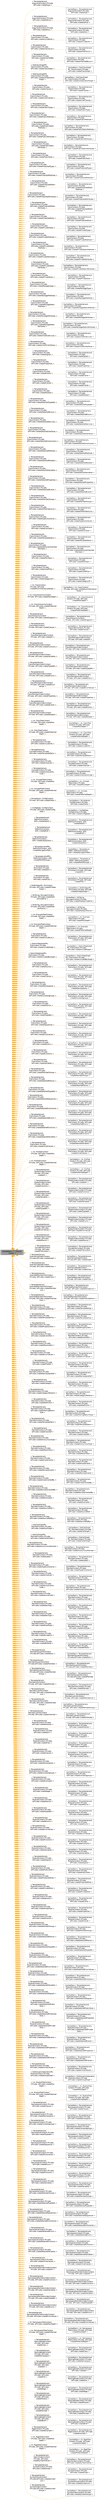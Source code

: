 digraph "CachedItem&lt; T, TOwner, creator &gt;"
{
 // INTERACTIVE_SVG=YES
 // LATEX_PDF_SIZE
  bgcolor="transparent";
  edge [fontname=Helvetica,fontsize=10,labelfontname=Helvetica,labelfontsize=10];
  node [fontname=Helvetica,fontsize=10,shape=box,height=0.2,width=0.4];
  rankdir="LR";
  Node1 [label="CachedItem\< T, TOwner,\l creator \>",height=0.2,width=0.4,color="gray40", fillcolor="grey60", style="filled", fontcolor="black",tooltip="Wrapper for data that needs to be cached."];
  Node1 -> Node2 [dir="back",color="orange",style="dashed",label=" \< TemplateVariant,\l ArgumentContext::Private,\l &Private::createType \>" ];
  Node2 [label="CachedItem\< TemplateVariant,\l ArgumentContext::Private,\l &Private::createType \>",height=0.2,width=0.4,color="gray40", fillcolor="white", style="filled",URL="$d7/dc1/class_cached_item.html",tooltip=" "];
  Node1 -> Node3 [dir="back",color="orange",style="dashed",label=" \< TemplateVariant,\l ArgumentContext::Private,\l &Private::createDefval \>" ];
  Node3 [label="CachedItem\< TemplateVariant,\l ArgumentContext::Private,\l &Private::createDefval \>",height=0.2,width=0.4,color="gray40", fillcolor="white", style="filled",URL="$d7/dc1/class_cached_item.html",tooltip=" "];
  Node1 -> Node4 [dir="back",color="orange",style="dashed",label=" \< TemplateVariant,\l ArgumentContext::Private,\l &Private::createDocs \>" ];
  Node4 [label="CachedItem\< TemplateVariant,\l ArgumentContext::Private,\l &Private::createDocs \>",height=0.2,width=0.4,color="gray40", fillcolor="white", style="filled",URL="$d7/dc1/class_cached_item.html",tooltip=" "];
  Node1 -> Node5 [dir="back",color="orange",style="dashed",label=" \< TemplateVariant,\l ClassContext::Private,\l &Private::createIncludeInfo \>" ];
  Node5 [label="CachedItem\< TemplateVariant,\l ClassContext::Private,\l &Private::createIncludeInfo \>",height=0.2,width=0.4,color="gray40", fillcolor="white", style="filled",URL="$d7/dc1/class_cached_item.html",tooltip=" "];
  Node1 -> Node6 [dir="back",color="orange",style="dashed",label=" \< TemplateVariant,\l ClassContext::Private,\l &Private::createInheritsList \>" ];
  Node6 [label="CachedItem\< TemplateVariant,\l ClassContext::Private,\l &Private::createInheritsList \>",height=0.2,width=0.4,color="gray40", fillcolor="white", style="filled",URL="$d7/dc1/class_cached_item.html",tooltip=" "];
  Node1 -> Node7 [dir="back",color="orange",style="dashed",label=" \< TemplateVariant,\l ClassContext::Private,\l &Private::createInheritedBy\lList \>" ];
  Node7 [label="CachedItem\< TemplateVariant,\l ClassContext::Private,\l &Private::createInheritedByList \>",height=0.2,width=0.4,color="gray40", fillcolor="white", style="filled",URL="$d7/dc1/class_cached_item.html",tooltip=" "];
  Node1 -> Node8 [dir="back",color="orange",style="dashed",label=" \< DotClassGraphPtr,\l ClassContext::Private,\l &Private::createClassGraph \>" ];
  Node8 [label="CachedItem\< DotClassGraph\lPtr, ClassContext::Private,\l &Private::createClassGraph \>",height=0.2,width=0.4,color="gray40", fillcolor="white", style="filled",URL="$d7/dc1/class_cached_item.html",tooltip=" "];
  Node1 -> Node9 [dir="back",color="orange",style="dashed",label=" \< DotClassGraphPtr,\l ClassContext::Private,\l &Private::createCollaboration\lGraph \>" ];
  Node9 [label="CachedItem\< DotClassGraph\lPtr, ClassContext::Private,\l &Private::createCollaborationGraph \>",height=0.2,width=0.4,color="gray40", fillcolor="white", style="filled",URL="$d7/dc1/class_cached_item.html",tooltip=" "];
  Node1 -> Node10 [dir="back",color="orange",style="dashed",label=" \< TemplateVariant,\l ClassContext::Private,\l &Private::createClasses \>" ];
  Node10 [label="CachedItem\< TemplateVariant,\l ClassContext::Private,\l &Private::createClasses \>",height=0.2,width=0.4,color="gray40", fillcolor="white", style="filled",URL="$d7/dc1/class_cached_item.html",tooltip=" "];
  Node1 -> Node11 [dir="back",color="orange",style="dashed",label=" \< TemplateVariant,\l ClassContext::Private,\l &Private::createInnerClasses \>" ];
  Node11 [label="CachedItem\< TemplateVariant,\l ClassContext::Private,\l &Private::createInnerClasses \>",height=0.2,width=0.4,color="gray40", fillcolor="white", style="filled",URL="$d7/dc1/class_cached_item.html",tooltip=" "];
  Node1 -> Node12 [dir="back",color="orange",style="dashed",label=" \< TemplateVariant,\l ClassContext::Private,\l &Private::createPublicTypes \>" ];
  Node12 [label="CachedItem\< TemplateVariant,\l ClassContext::Private,\l &Private::createPublicTypes \>",height=0.2,width=0.4,color="gray40", fillcolor="white", style="filled",URL="$d7/dc1/class_cached_item.html",tooltip=" "];
  Node1 -> Node13 [dir="back",color="orange",style="dashed",label=" \< TemplateVariant,\l ClassContext::Private,\l &Private::createPublicMethods \>" ];
  Node13 [label="CachedItem\< TemplateVariant,\l ClassContext::Private,\l &Private::createPublicMethods \>",height=0.2,width=0.4,color="gray40", fillcolor="white", style="filled",URL="$d7/dc1/class_cached_item.html",tooltip=" "];
  Node1 -> Node14 [dir="back",color="orange",style="dashed",label=" \< TemplateVariant,\l ClassContext::Private,\l &Private::createPublicStatic\lMethods \>" ];
  Node14 [label="CachedItem\< TemplateVariant,\l ClassContext::Private,\l &Private::createPublicStaticMethods \>",height=0.2,width=0.4,color="gray40", fillcolor="white", style="filled",URL="$d7/dc1/class_cached_item.html",tooltip=" "];
  Node1 -> Node15 [dir="back",color="orange",style="dashed",label=" \< TemplateVariant,\l ClassContext::Private,\l &Private::createPublicAttributes \>" ];
  Node15 [label="CachedItem\< TemplateVariant,\l ClassContext::Private,\l &Private::createPublicAttributes \>",height=0.2,width=0.4,color="gray40", fillcolor="white", style="filled",URL="$d7/dc1/class_cached_item.html",tooltip=" "];
  Node1 -> Node16 [dir="back",color="orange",style="dashed",label=" \< TemplateVariant,\l ClassContext::Private,\l &Private::createPublicStatic\lAttributes \>" ];
  Node16 [label="CachedItem\< TemplateVariant,\l ClassContext::Private,\l &Private::createPublicStaticAttributes \>",height=0.2,width=0.4,color="gray40", fillcolor="white", style="filled",URL="$d7/dc1/class_cached_item.html",tooltip=" "];
  Node1 -> Node17 [dir="back",color="orange",style="dashed",label=" \< TemplateVariant,\l ClassContext::Private,\l &Private::createPublicSlots \>" ];
  Node17 [label="CachedItem\< TemplateVariant,\l ClassContext::Private,\l &Private::createPublicSlots \>",height=0.2,width=0.4,color="gray40", fillcolor="white", style="filled",URL="$d7/dc1/class_cached_item.html",tooltip=" "];
  Node1 -> Node18 [dir="back",color="orange",style="dashed",label=" \< TemplateVariant,\l ClassContext::Private,\l &Private::createProtectedTypes \>" ];
  Node18 [label="CachedItem\< TemplateVariant,\l ClassContext::Private,\l &Private::createProtectedTypes \>",height=0.2,width=0.4,color="gray40", fillcolor="white", style="filled",URL="$d7/dc1/class_cached_item.html",tooltip=" "];
  Node1 -> Node19 [dir="back",color="orange",style="dashed",label=" \< TemplateVariant,\l ClassContext::Private,\l &Private::createProtectedMethods \>" ];
  Node19 [label="CachedItem\< TemplateVariant,\l ClassContext::Private,\l &Private::createProtectedMethods \>",height=0.2,width=0.4,color="gray40", fillcolor="white", style="filled",URL="$d7/dc1/class_cached_item.html",tooltip=" "];
  Node1 -> Node20 [dir="back",color="orange",style="dashed",label=" \< TemplateVariant,\l ClassContext::Private,\l &Private::createProtectedStatic\lMethods \>" ];
  Node20 [label="CachedItem\< TemplateVariant,\l ClassContext::Private,\l &Private::createProtectedStatic\lMethods \>",height=0.2,width=0.4,color="gray40", fillcolor="white", style="filled",URL="$d7/dc1/class_cached_item.html",tooltip=" "];
  Node1 -> Node21 [dir="back",color="orange",style="dashed",label=" \< TemplateVariant,\l ClassContext::Private,\l &Private::createProtectedAttributes \>" ];
  Node21 [label="CachedItem\< TemplateVariant,\l ClassContext::Private,\l &Private::createProtectedAttributes \>",height=0.2,width=0.4,color="gray40", fillcolor="white", style="filled",URL="$d7/dc1/class_cached_item.html",tooltip=" "];
  Node1 -> Node22 [dir="back",color="orange",style="dashed",label=" \< TemplateVariant,\l ClassContext::Private,\l &Private::createProtectedStatic\lAttributes \>" ];
  Node22 [label="CachedItem\< TemplateVariant,\l ClassContext::Private,\l &Private::createProtectedStatic\lAttributes \>",height=0.2,width=0.4,color="gray40", fillcolor="white", style="filled",URL="$d7/dc1/class_cached_item.html",tooltip=" "];
  Node1 -> Node23 [dir="back",color="orange",style="dashed",label=" \< TemplateVariant,\l ClassContext::Private,\l &Private::createProtectedSlots \>" ];
  Node23 [label="CachedItem\< TemplateVariant,\l ClassContext::Private,\l &Private::createProtectedSlots \>",height=0.2,width=0.4,color="gray40", fillcolor="white", style="filled",URL="$d7/dc1/class_cached_item.html",tooltip=" "];
  Node1 -> Node24 [dir="back",color="orange",style="dashed",label=" \< TemplateVariant,\l ClassContext::Private,\l &Private::createPrivateTypes \>" ];
  Node24 [label="CachedItem\< TemplateVariant,\l ClassContext::Private,\l &Private::createPrivateTypes \>",height=0.2,width=0.4,color="gray40", fillcolor="white", style="filled",URL="$d7/dc1/class_cached_item.html",tooltip=" "];
  Node1 -> Node25 [dir="back",color="orange",style="dashed",label=" \< TemplateVariant,\l ClassContext::Private,\l &Private::createPrivateMethods \>" ];
  Node25 [label="CachedItem\< TemplateVariant,\l ClassContext::Private,\l &Private::createPrivateMethods \>",height=0.2,width=0.4,color="gray40", fillcolor="white", style="filled",URL="$d7/dc1/class_cached_item.html",tooltip=" "];
  Node1 -> Node26 [dir="back",color="orange",style="dashed",label=" \< TemplateVariant,\l ClassContext::Private,\l &Private::createPrivateStatic\lMethods \>" ];
  Node26 [label="CachedItem\< TemplateVariant,\l ClassContext::Private,\l &Private::createPrivateStaticMethods \>",height=0.2,width=0.4,color="gray40", fillcolor="white", style="filled",URL="$d7/dc1/class_cached_item.html",tooltip=" "];
  Node1 -> Node27 [dir="back",color="orange",style="dashed",label=" \< TemplateVariant,\l ClassContext::Private,\l &Private::createPrivateAttributes \>" ];
  Node27 [label="CachedItem\< TemplateVariant,\l ClassContext::Private,\l &Private::createPrivateAttributes \>",height=0.2,width=0.4,color="gray40", fillcolor="white", style="filled",URL="$d7/dc1/class_cached_item.html",tooltip=" "];
  Node1 -> Node28 [dir="back",color="orange",style="dashed",label=" \< TemplateVariant,\l ClassContext::Private,\l &Private::createPrivateStatic\lAttributes \>" ];
  Node28 [label="CachedItem\< TemplateVariant,\l ClassContext::Private,\l &Private::createPrivateStaticAttributes \>",height=0.2,width=0.4,color="gray40", fillcolor="white", style="filled",URL="$d7/dc1/class_cached_item.html",tooltip=" "];
  Node1 -> Node29 [dir="back",color="orange",style="dashed",label=" \< TemplateVariant,\l ClassContext::Private,\l &Private::createPrivateSlots \>" ];
  Node29 [label="CachedItem\< TemplateVariant,\l ClassContext::Private,\l &Private::createPrivateSlots \>",height=0.2,width=0.4,color="gray40", fillcolor="white", style="filled",URL="$d7/dc1/class_cached_item.html",tooltip=" "];
  Node1 -> Node30 [dir="back",color="orange",style="dashed",label=" \< TemplateVariant,\l ClassContext::Private,\l &Private::createPackageTypes \>" ];
  Node30 [label="CachedItem\< TemplateVariant,\l ClassContext::Private,\l &Private::createPackageTypes \>",height=0.2,width=0.4,color="gray40", fillcolor="white", style="filled",URL="$d7/dc1/class_cached_item.html",tooltip=" "];
  Node1 -> Node31 [dir="back",color="orange",style="dashed",label=" \< TemplateVariant,\l ClassContext::Private,\l &Private::createPackageMethods \>" ];
  Node31 [label="CachedItem\< TemplateVariant,\l ClassContext::Private,\l &Private::createPackageMethods \>",height=0.2,width=0.4,color="gray40", fillcolor="white", style="filled",URL="$d7/dc1/class_cached_item.html",tooltip=" "];
  Node1 -> Node32 [dir="back",color="orange",style="dashed",label=" \< TemplateVariant,\l ClassContext::Private,\l &Private::createPackageStatic\lMethods \>" ];
  Node32 [label="CachedItem\< TemplateVariant,\l ClassContext::Private,\l &Private::createPackageStaticMethods \>",height=0.2,width=0.4,color="gray40", fillcolor="white", style="filled",URL="$d7/dc1/class_cached_item.html",tooltip=" "];
  Node1 -> Node33 [dir="back",color="orange",style="dashed",label=" \< TemplateVariant,\l ClassContext::Private,\l &Private::createPackageAttributes \>" ];
  Node33 [label="CachedItem\< TemplateVariant,\l ClassContext::Private,\l &Private::createPackageAttributes \>",height=0.2,width=0.4,color="gray40", fillcolor="white", style="filled",URL="$d7/dc1/class_cached_item.html",tooltip=" "];
  Node1 -> Node34 [dir="back",color="orange",style="dashed",label=" \< TemplateVariant,\l ClassContext::Private,\l &Private::createPackageStatic\lAttributes \>" ];
  Node34 [label="CachedItem\< TemplateVariant,\l ClassContext::Private,\l &Private::createPackageStaticAttributes \>",height=0.2,width=0.4,color="gray40", fillcolor="white", style="filled",URL="$d7/dc1/class_cached_item.html",tooltip=" "];
  Node1 -> Node35 [dir="back",color="orange",style="dashed",label=" \< TemplateVariant,\l ClassContext::Private,\l &Private::createUnoIDLServices \>" ];
  Node35 [label="CachedItem\< TemplateVariant,\l ClassContext::Private,\l &Private::createUnoIDLServices \>",height=0.2,width=0.4,color="gray40", fillcolor="white", style="filled",URL="$d7/dc1/class_cached_item.html",tooltip=" "];
  Node1 -> Node36 [dir="back",color="orange",style="dashed",label=" \< TemplateVariant,\l ClassContext::Private,\l &Private::createUnoIDLInterfaces \>" ];
  Node36 [label="CachedItem\< TemplateVariant,\l ClassContext::Private,\l &Private::createUnoIDLInterfaces \>",height=0.2,width=0.4,color="gray40", fillcolor="white", style="filled",URL="$d7/dc1/class_cached_item.html",tooltip=" "];
  Node1 -> Node37 [dir="back",color="orange",style="dashed",label=" \< TemplateVariant,\l ClassContext::Private,\l &Private::createSignals \>" ];
  Node37 [label="CachedItem\< TemplateVariant,\l ClassContext::Private,\l &Private::createSignals \>",height=0.2,width=0.4,color="gray40", fillcolor="white", style="filled",URL="$d7/dc1/class_cached_item.html",tooltip=" "];
  Node1 -> Node38 [dir="back",color="orange",style="dashed",label=" \< TemplateVariant,\l ClassContext::Private,\l &Private::createProperties \>" ];
  Node38 [label="CachedItem\< TemplateVariant,\l ClassContext::Private,\l &Private::createProperties \>",height=0.2,width=0.4,color="gray40", fillcolor="white", style="filled",URL="$d7/dc1/class_cached_item.html",tooltip=" "];
  Node1 -> Node39 [dir="back",color="orange",style="dashed",label=" \< TemplateVariant,\l ClassContext::Private,\l &Private::createEvents \>" ];
  Node39 [label="CachedItem\< TemplateVariant,\l ClassContext::Private,\l &Private::createEvents \>",height=0.2,width=0.4,color="gray40", fillcolor="white", style="filled",URL="$d7/dc1/class_cached_item.html",tooltip=" "];
  Node1 -> Node40 [dir="back",color="orange",style="dashed",label=" \< TemplateVariant,\l ClassContext::Private,\l &Private::createFriends \>" ];
  Node40 [label="CachedItem\< TemplateVariant,\l ClassContext::Private,\l &Private::createFriends \>",height=0.2,width=0.4,color="gray40", fillcolor="white", style="filled",URL="$d7/dc1/class_cached_item.html",tooltip=" "];
  Node1 -> Node41 [dir="back",color="orange",style="dashed",label=" \< TemplateVariant,\l ClassContext::Private,\l &Private::createRelated \>" ];
  Node41 [label="CachedItem\< TemplateVariant,\l ClassContext::Private,\l &Private::createRelated \>",height=0.2,width=0.4,color="gray40", fillcolor="white", style="filled",URL="$d7/dc1/class_cached_item.html",tooltip=" "];
  Node1 -> Node42 [dir="back",color="orange",style="dashed",label=" \< TemplateVariant,\l ClassContext::Private,\l &Private::createDetailedTypedefs \>" ];
  Node42 [label="CachedItem\< TemplateVariant,\l ClassContext::Private,\l &Private::createDetailedTypedefs \>",height=0.2,width=0.4,color="gray40", fillcolor="white", style="filled",URL="$d7/dc1/class_cached_item.html",tooltip=" "];
  Node1 -> Node43 [dir="back",color="orange",style="dashed",label=" \< TemplateVariant,\l ClassContext::Private,\l &Private::createDetailedEnums \>" ];
  Node43 [label="CachedItem\< TemplateVariant,\l ClassContext::Private,\l &Private::createDetailedEnums \>",height=0.2,width=0.4,color="gray40", fillcolor="white", style="filled",URL="$d7/dc1/class_cached_item.html",tooltip=" "];
  Node1 -> Node44 [dir="back",color="orange",style="dashed",label=" \< TemplateVariant,\l ClassContext::Private,\l &Private::createDetailedServices \>" ];
  Node44 [label="CachedItem\< TemplateVariant,\l ClassContext::Private,\l &Private::createDetailedServices \>",height=0.2,width=0.4,color="gray40", fillcolor="white", style="filled",URL="$d7/dc1/class_cached_item.html",tooltip=" "];
  Node1 -> Node45 [dir="back",color="orange",style="dashed",label=" \< TemplateVariant,\l ClassContext::Private,\l &Private::createDetailedInterfaces \>" ];
  Node45 [label="CachedItem\< TemplateVariant,\l ClassContext::Private,\l &Private::createDetailedInterfaces \>",height=0.2,width=0.4,color="gray40", fillcolor="white", style="filled",URL="$d7/dc1/class_cached_item.html",tooltip=" "];
  Node1 -> Node46 [dir="back",color="orange",style="dashed",label=" \< TemplateVariant,\l ClassContext::Private,\l &Private::createDetailedConstructors \>" ];
  Node46 [label="CachedItem\< TemplateVariant,\l ClassContext::Private,\l &Private::createDetailedConstructors \>",height=0.2,width=0.4,color="gray40", fillcolor="white", style="filled",URL="$d7/dc1/class_cached_item.html",tooltip=" "];
  Node1 -> Node47 [dir="back",color="orange",style="dashed",label=" \< TemplateVariant,\l ClassContext::Private,\l &Private::createDetailedMethods \>" ];
  Node47 [label="CachedItem\< TemplateVariant,\l ClassContext::Private,\l &Private::createDetailedMethods \>",height=0.2,width=0.4,color="gray40", fillcolor="white", style="filled",URL="$d7/dc1/class_cached_item.html",tooltip=" "];
  Node1 -> Node48 [dir="back",color="orange",style="dashed",label=" \< TemplateVariant,\l ClassContext::Private,\l &Private::createDetailedRelated \>" ];
  Node48 [label="CachedItem\< TemplateVariant,\l ClassContext::Private,\l &Private::createDetailedRelated \>",height=0.2,width=0.4,color="gray40", fillcolor="white", style="filled",URL="$d7/dc1/class_cached_item.html",tooltip=" "];
  Node1 -> Node49 [dir="back",color="orange",style="dashed",label=" \< TemplateVariant,\l ClassContext::Private,\l &Private::createDetailedVariables \>" ];
  Node49 [label="CachedItem\< TemplateVariant,\l ClassContext::Private,\l &Private::createDetailedVariables \>",height=0.2,width=0.4,color="gray40", fillcolor="white", style="filled",URL="$d7/dc1/class_cached_item.html",tooltip=" "];
  Node1 -> Node50 [dir="back",color="orange",style="dashed",label=" \< TemplateVariant,\l ClassContext::Private,\l &Private::createDetailedProperties \>" ];
  Node50 [label="CachedItem\< TemplateVariant,\l ClassContext::Private,\l &Private::createDetailedProperties \>",height=0.2,width=0.4,color="gray40", fillcolor="white", style="filled",URL="$d7/dc1/class_cached_item.html",tooltip=" "];
  Node1 -> Node51 [dir="back",color="orange",style="dashed",label=" \< TemplateVariant,\l ClassContext::Private,\l &Private::createDetailedEvents \>" ];
  Node51 [label="CachedItem\< TemplateVariant,\l ClassContext::Private,\l &Private::createDetailedEvents \>",height=0.2,width=0.4,color="gray40", fillcolor="white", style="filled",URL="$d7/dc1/class_cached_item.html",tooltip=" "];
  Node1 -> Node52 [dir="back",color="orange",style="dashed",label=" \< TemplateVariant,\l ClassContext::Private,\l &Private::createMemberGroups \>" ];
  Node52 [label="CachedItem\< TemplateVariant,\l ClassContext::Private,\l &Private::createMemberGroups \>",height=0.2,width=0.4,color="gray40", fillcolor="white", style="filled",URL="$d7/dc1/class_cached_item.html",tooltip=" "];
  Node1 -> Node53 [dir="back",color="orange",style="dashed",label=" \< TemplateVariant,\l ClassContext::Private,\l &Private::createAllMembersList \>" ];
  Node53 [label="CachedItem\< TemplateVariant,\l ClassContext::Private,\l &Private::createAllMembersList \>",height=0.2,width=0.4,color="gray40", fillcolor="white", style="filled",URL="$d7/dc1/class_cached_item.html",tooltip=" "];
  Node1 -> Node54 [dir="back",color="orange",style="dashed",label=" \< TemplateVariant,\l ClassContext::Private,\l &Private::createTypeConstraints \>" ];
  Node54 [label="CachedItem\< TemplateVariant,\l ClassContext::Private,\l &Private::createTypeConstraints \>",height=0.2,width=0.4,color="gray40", fillcolor="white", style="filled",URL="$d7/dc1/class_cached_item.html",tooltip=" "];
  Node1 -> Node55 [dir="back",color="orange",style="dashed",label=" \< TemplateVariant,\l ClassContext::Private,\l &Private::createExamples \>" ];
  Node55 [label="CachedItem\< TemplateVariant,\l ClassContext::Private,\l &Private::createExamples \>",height=0.2,width=0.4,color="gray40", fillcolor="white", style="filled",URL="$d7/dc1/class_cached_item.html",tooltip=" "];
  Node1 -> Node56 [dir="back",color="orange",style="dashed",label=" \< TemplateVariant,\l ClassContext::Private,\l &Private::createTemplateDecls \>" ];
  Node56 [label="CachedItem\< TemplateVariant,\l ClassContext::Private,\l &Private::createTemplateDecls \>",height=0.2,width=0.4,color="gray40", fillcolor="white", style="filled",URL="$d7/dc1/class_cached_item.html",tooltip=" "];
  Node1 -> Node57 [dir="back",color="orange",style="dashed",label=" \< TemplateVariant,\l ClassContext::Private,\l &Private::createAdditionalInherited\lMembers \>" ];
  Node57 [label="CachedItem\< TemplateVariant,\l ClassContext::Private,\l &Private::createAdditionalInherited\lMembers \>",height=0.2,width=0.4,color="gray40", fillcolor="white", style="filled",URL="$d7/dc1/class_cached_item.html",tooltip=" "];
  Node1 -> Node58 [dir="back",color="orange",style="dashed",label=" \< TemplateVariant,\l ClassContext::Private,\l &Private::createMembers \>" ];
  Node58 [label="CachedItem\< TemplateVariant,\l ClassContext::Private,\l &Private::createMembers \>",height=0.2,width=0.4,color="gray40", fillcolor="white", style="filled",URL="$d7/dc1/class_cached_item.html",tooltip=" "];
  Node1 -> Node59 [dir="back",color="orange",style="dashed",label=" \< TemplateVariant,\l ClassContext::Private,\l &Private::createUsedFiles \>" ];
  Node59 [label="CachedItem\< TemplateVariant,\l ClassContext::Private,\l &Private::createUsedFiles \>",height=0.2,width=0.4,color="gray40", fillcolor="white", style="filled",URL="$d7/dc1/class_cached_item.html",tooltip=" "];
  Node1 -> Node60 [dir="back",color="orange",style="dashed",label=" \< TemplateVariant,\l ClassContext::Private,\l &Private::createCategoryOf \>" ];
  Node60 [label="CachedItem\< TemplateVariant,\l ClassContext::Private,\l &Private::createCategoryOf \>",height=0.2,width=0.4,color="gray40", fillcolor="white", style="filled",URL="$d7/dc1/class_cached_item.html",tooltip=" "];
  Node1 -> Node61 [dir="back",color="orange",style="dashed",label=" \< int, ClassContext\l::Private, &Private\l::createNumInheritanceNodes \>" ];
  Node61 [label="CachedItem\< int, ClassContext\l::Private, &Private::createNumInheritance\lNodes \>",height=0.2,width=0.4,color="gray40", fillcolor="white", style="filled",URL="$d7/dc1/class_cached_item.html",tooltip=" "];
  Node1 -> Node62 [dir="back",color="orange",style="dashed",label=" \< int, ClassHierarchyContext\l::Private, &Private::createMaxDepth \>" ];
  Node62 [label="CachedItem\< int, ClassHierarchy\lContext::Private, &Private\l::createMaxDepth \>",height=0.2,width=0.4,color="gray40", fillcolor="white", style="filled",URL="$d7/dc1/class_cached_item.html",tooltip=" "];
  Node1 -> Node63 [dir="back",color="orange",style="dashed",label=" \< int, ClassHierarchyContext\l::Private, &Private::createPreferred\lDepth \>" ];
  Node63 [label="CachedItem\< int, ClassHierarchy\lContext::Private, &Private\l::createPreferredDepth \>",height=0.2,width=0.4,color="gray40", fillcolor="white", style="filled",URL="$d7/dc1/class_cached_item.html",tooltip=" "];
  Node1 -> Node64 [dir="back",color="orange",style="dashed",label=" \< TemplateVariant,\l ClassHierarchyContext\l::Private, &Private::createDiagrams \>" ];
  Node64 [label="CachedItem\< TemplateVariant,\l ClassHierarchyContext::\lPrivate, &Private::createDiagrams \>",height=0.2,width=0.4,color="gray40", fillcolor="white", style="filled",URL="$d7/dc1/class_cached_item.html",tooltip=" "];
  Node1 -> Node65 [dir="back",color="orange",style="dashed",label=" \< TemplateVariant,\l ClassIndexContext::\lPrivate, &Private::createClasses \>" ];
  Node65 [label="CachedItem\< TemplateVariant,\l ClassIndexContext::Private,\l &Private::createClasses \>",height=0.2,width=0.4,color="gray40", fillcolor="white", style="filled",URL="$d7/dc1/class_cached_item.html",tooltip=" "];
  Node1 -> Node66 [dir="back",color="orange",style="dashed",label=" \< TemplateVariant,\l ClassMembersIndexContext\l::Private, &Private::createAll \>" ];
  Node66 [label="CachedItem\< TemplateVariant,\l ClassMembersIndexContext\l::Private, &Private::createAll \>",height=0.2,width=0.4,color="gray40", fillcolor="white", style="filled",URL="$d7/dc1/class_cached_item.html",tooltip=" "];
  Node1 -> Node67 [dir="back",color="orange",style="dashed",label=" \< TemplateVariant,\l ClassMembersIndexContext\l::Private, &Private::createFunctions \>" ];
  Node67 [label="CachedItem\< TemplateVariant,\l ClassMembersIndexContext\l::Private, &Private::createFunctions \>",height=0.2,width=0.4,color="gray40", fillcolor="white", style="filled",URL="$d7/dc1/class_cached_item.html",tooltip=" "];
  Node1 -> Node68 [dir="back",color="orange",style="dashed",label=" \< TemplateVariant,\l ClassMembersIndexContext\l::Private, &Private::createVariables \>" ];
  Node68 [label="CachedItem\< TemplateVariant,\l ClassMembersIndexContext\l::Private, &Private::createVariables \>",height=0.2,width=0.4,color="gray40", fillcolor="white", style="filled",URL="$d7/dc1/class_cached_item.html",tooltip=" "];
  Node1 -> Node69 [dir="back",color="orange",style="dashed",label=" \< TemplateVariant,\l ClassMembersIndexContext\l::Private, &Private::createTypedefs \>" ];
  Node69 [label="CachedItem\< TemplateVariant,\l ClassMembersIndexContext\l::Private, &Private::createTypedefs \>",height=0.2,width=0.4,color="gray40", fillcolor="white", style="filled",URL="$d7/dc1/class_cached_item.html",tooltip=" "];
  Node1 -> Node70 [dir="back",color="orange",style="dashed",label=" \< TemplateVariant,\l ClassMembersIndexContext\l::Private, &Private::createEnums \>" ];
  Node70 [label="CachedItem\< TemplateVariant,\l ClassMembersIndexContext\l::Private, &Private::createEnums \>",height=0.2,width=0.4,color="gray40", fillcolor="white", style="filled",URL="$d7/dc1/class_cached_item.html",tooltip=" "];
  Node1 -> Node71 [dir="back",color="orange",style="dashed",label=" \< TemplateVariant,\l ClassMembersIndexContext\l::Private, &Private::createEnum\lValues \>" ];
  Node71 [label="CachedItem\< TemplateVariant,\l ClassMembersIndexContext\l::Private, &Private::createEnumValues \>",height=0.2,width=0.4,color="gray40", fillcolor="white", style="filled",URL="$d7/dc1/class_cached_item.html",tooltip=" "];
  Node1 -> Node72 [dir="back",color="orange",style="dashed",label=" \< TemplateVariant,\l ClassMembersIndexContext\l::Private, &Private::createProperties \>" ];
  Node72 [label="CachedItem\< TemplateVariant,\l ClassMembersIndexContext\l::Private, &Private::createProperties \>",height=0.2,width=0.4,color="gray40", fillcolor="white", style="filled",URL="$d7/dc1/class_cached_item.html",tooltip=" "];
  Node1 -> Node73 [dir="back",color="orange",style="dashed",label=" \< TemplateVariant,\l ClassMembersIndexContext\l::Private, &Private::createEvents \>" ];
  Node73 [label="CachedItem\< TemplateVariant,\l ClassMembersIndexContext\l::Private, &Private::createEvents \>",height=0.2,width=0.4,color="gray40", fillcolor="white", style="filled",URL="$d7/dc1/class_cached_item.html",tooltip=" "];
  Node1 -> Node74 [dir="back",color="orange",style="dashed",label=" \< TemplateVariant,\l ClassMembersIndexContext\l::Private, &Private::createRelated \>" ];
  Node74 [label="CachedItem\< TemplateVariant,\l ClassMembersIndexContext\l::Private, &Private::createRelated \>",height=0.2,width=0.4,color="gray40", fillcolor="white", style="filled",URL="$d7/dc1/class_cached_item.html",tooltip=" "];
  Node1 -> Node75 [dir="back",color="orange",style="dashed",label=" \< int, ClassTreeContext\l::Private, &Private::createMax\lDepth \>" ];
  Node75 [label="CachedItem\< int, ClassTree\lContext::Private, &Private\l::createMaxDepth \>",height=0.2,width=0.4,color="gray40", fillcolor="white", style="filled",URL="$d7/dc1/class_cached_item.html",tooltip=" "];
  Node1 -> Node76 [dir="back",color="orange",style="dashed",label=" \< int, ClassTreeContext\l::Private, &Private::createPreferred\lDepth \>" ];
  Node76 [label="CachedItem\< int, ClassTree\lContext::Private, &Private\l::createPreferredDepth \>",height=0.2,width=0.4,color="gray40", fillcolor="white", style="filled",URL="$d7/dc1/class_cached_item.html",tooltip=" "];
  Node1 -> Node77 [dir="back",color="orange",style="dashed",label=" \< TemplateVariant,\l ConceptContext::Private,\l &Private::createIncludeInfo \>" ];
  Node77 [label="CachedItem\< TemplateVariant,\l ConceptContext::Private,\l &Private::createIncludeInfo \>",height=0.2,width=0.4,color="gray40", fillcolor="white", style="filled",URL="$d7/dc1/class_cached_item.html",tooltip=" "];
  Node1 -> Node78 [dir="back",color="orange",style="dashed",label=" \< TemplateVariant,\l ConceptContext::Private,\l &Private::createTemplateDecls \>" ];
  Node78 [label="CachedItem\< TemplateVariant,\l ConceptContext::Private,\l &Private::createTemplateDecls \>",height=0.2,width=0.4,color="gray40", fillcolor="white", style="filled",URL="$d7/dc1/class_cached_item.html",tooltip=" "];
  Node1 -> Node79 [dir="back",color="orange",style="dashed",label=" \< TemplateVariant,\l ConceptContext::Private,\l &Private::createInitializer \>" ];
  Node79 [label="CachedItem\< TemplateVariant,\l ConceptContext::Private,\l &Private::createInitializer \>",height=0.2,width=0.4,color="gray40", fillcolor="white", style="filled",URL="$d7/dc1/class_cached_item.html",tooltip=" "];
  Node1 -> Node80 [dir="back",color="orange",style="dashed",label=" \< TemplateVariant,\l ConceptContext::Private,\l &Private::createInitializerAs\lCode \>" ];
  Node80 [label="CachedItem\< TemplateVariant,\l ConceptContext::Private,\l &Private::createInitializerAsCode \>",height=0.2,width=0.4,color="gray40", fillcolor="white", style="filled",URL="$d7/dc1/class_cached_item.html",tooltip=" "];
  Node1 -> Node81 [dir="back",color="orange",style="dashed",label=" \< int, ConceptTreeContext\l::Private, &Private::createMax\lDepth \>" ];
  Node81 [label="CachedItem\< int, Concept\lTreeContext::Private,\l &Private::createMaxDepth \>",height=0.2,width=0.4,color="gray40", fillcolor="white", style="filled",URL="$d7/dc1/class_cached_item.html",tooltip=" "];
  Node1 -> Node82 [dir="back",color="orange",style="dashed",label=" \< int, ConceptTreeContext\l::Private, &Private::createPreferred\lDepth \>" ];
  Node82 [label="CachedItem\< int, Concept\lTreeContext::Private,\l &Private::createPreferredDepth \>",height=0.2,width=0.4,color="gray40", fillcolor="white", style="filled",URL="$d7/dc1/class_cached_item.html",tooltip=" "];
  Node1 -> Node83 [dir="back",color="orange",style="dashed",label=" \< StringVector, ConfigContext\l::Private, &Private::createFields \>" ];
  Node83 [label="CachedItem\< StringVector,\l ConfigContext::Private,\l &Private::createFields \>",height=0.2,width=0.4,color="gray40", fillcolor="white", style="filled",URL="$d7/dc1/class_cached_item.html",tooltip=" "];
  Node1 -> Node84 [dir="back",color="orange",style="dashed",label=" \< ConfigData, ConfigContext\l::Private, &Private::createConfig\lData \>" ];
  Node84 [label="CachedItem\< ConfigData,\l ConfigContext::Private,\l &Private::createConfigData \>",height=0.2,width=0.4,color="gray40", fillcolor="white", style="filled",URL="$d7/dc1/class_cached_item.html",tooltip=" "];
  Node1 -> Node85 [dir="back",color="orange",style="dashed",label=" \< TemplateVariant,\l DefinitionContext,\l &DC::createDetails \>" ];
  Node85 [label="CachedItem\< TemplateVariant,\l DefinitionContext, &DC\l::createDetails \>",height=0.2,width=0.4,color="gray40", fillcolor="white", style="filled",URL="$d7/dc1/class_cached_item.html",tooltip=" "];
  Node1 -> Node86 [dir="back",color="orange",style="dashed",label=" \< TemplateVariant,\l DefinitionContext,\l &DC::createBrief \>" ];
  Node86 [label="CachedItem\< TemplateVariant,\l DefinitionContext, &DC\l::createBrief \>",height=0.2,width=0.4,color="gray40", fillcolor="white", style="filled",URL="$d7/dc1/class_cached_item.html",tooltip=" "];
  Node1 -> Node87 [dir="back",color="orange",style="dashed",label=" \< TemplateVariant,\l DefinitionContext,\l &DC::createInbodyDocs \>" ];
  Node87 [label="CachedItem\< TemplateVariant,\l DefinitionContext, &DC\l::createInbodyDocs \>",height=0.2,width=0.4,color="gray40", fillcolor="white", style="filled",URL="$d7/dc1/class_cached_item.html",tooltip=" "];
  Node1 -> Node88 [dir="back",color="orange",style="dashed",label=" \< TemplateListIntfPtr,\l DefinitionContext, &DC\l::createNavigationPath \>" ];
  Node88 [label="CachedItem\< TemplateList\lIntfPtr, DefinitionContext,\l &DC::createNavigationPath \>",height=0.2,width=0.4,color="gray40", fillcolor="white", style="filled",URL="$d7/dc1/class_cached_item.html",tooltip=" "];
  Node1 -> Node89 [dir="back",color="orange",style="dashed",label=" \< TemplateListIntfPtr,\l DefinitionContext, &DC\l::createPartOfGroups \>" ];
  Node89 [label="CachedItem\< TemplateList\lIntfPtr, DefinitionContext,\l &DC::createPartOfGroups \>",height=0.2,width=0.4,color="gray40", fillcolor="white", style="filled",URL="$d7/dc1/class_cached_item.html",tooltip=" "];
  Node1 -> Node90 [dir="back",color="orange",style="dashed",label=" \< TemplateVariant,\l DirContext::Private,\l &Private::createDirs \>" ];
  Node90 [label="CachedItem\< TemplateVariant,\l DirContext::Private, &Private\l::createDirs \>",height=0.2,width=0.4,color="gray40", fillcolor="white", style="filled",URL="$d7/dc1/class_cached_item.html",tooltip=" "];
  Node1 -> Node91 [dir="back",color="orange",style="dashed",label=" \< TemplateVariant,\l DirContext::Private,\l &Private::createFiles \>" ];
  Node91 [label="CachedItem\< TemplateVariant,\l DirContext::Private, &Private\l::createFiles \>",height=0.2,width=0.4,color="gray40", fillcolor="white", style="filled",URL="$d7/dc1/class_cached_item.html",tooltip=" "];
  Node1 -> Node92 [dir="back",color="orange",style="dashed",label=" \< DotDirDepsPtr, DirContext\l::Private, &Private::createDirDeps\lGraph \>" ];
  Node92 [label="CachedItem\< DotDirDepsPtr,\l DirContext::Private, &Private\l::createDirDepsGraph \>",height=0.2,width=0.4,color="gray40", fillcolor="white", style="filled",URL="$d7/dc1/class_cached_item.html",tooltip=" "];
  Node1 -> Node93 [dir="back",color="orange",style="dashed",label=" \< QCString, DoxygenContext\l::Private, &Private::createMath\lJaxCodeFile \>" ];
  Node93 [label="CachedItem\< QCString,\l DoxygenContext::Private,\l &Private::createMathJaxCodeFile \>",height=0.2,width=0.4,color="gray40", fillcolor="white", style="filled",URL="$d7/dc1/class_cached_item.html",tooltip=" "];
  Node1 -> Node94 [dir="back",color="orange",style="dashed",label=" \< QCString, DoxygenContext\l::Private, &Private::createMath\lJaxMacros \>" ];
  Node94 [label="CachedItem\< QCString,\l DoxygenContext::Private,\l &Private::createMathJaxMacros \>",height=0.2,width=0.4,color="gray40", fillcolor="white", style="filled",URL="$d7/dc1/class_cached_item.html",tooltip=" "];
  Node1 -> Node95 [dir="back",color="orange",style="dashed",label=" \< int, ExampleTreeContext\l::Private, &Private::createMax\lDepth \>" ];
  Node95 [label="CachedItem\< int, Example\lTreeContext::Private,\l &Private::createMaxDepth \>",height=0.2,width=0.4,color="gray40", fillcolor="white", style="filled",URL="$d7/dc1/class_cached_item.html",tooltip=" "];
  Node1 -> Node96 [dir="back",color="orange",style="dashed",label=" \< int, ExampleTreeContext\l::Private, &Private::createPreferred\lDepth \>" ];
  Node96 [label="CachedItem\< int, Example\lTreeContext::Private,\l &Private::createPreferredDepth \>",height=0.2,width=0.4,color="gray40", fillcolor="white", style="filled",URL="$d7/dc1/class_cached_item.html",tooltip=" "];
  Node1 -> Node97 [dir="back",color="orange",style="dashed",label=" \< TemplateVariant,\l FileContext::Private,\l &Private::createIncludeList \>" ];
  Node97 [label="CachedItem\< TemplateVariant,\l FileContext::Private, &Private\l::createIncludeList \>",height=0.2,width=0.4,color="gray40", fillcolor="white", style="filled",URL="$d7/dc1/class_cached_item.html",tooltip=" "];
  Node1 -> Node98 [dir="back",color="orange",style="dashed",label=" \< DotInclDepGraphPtr,\l FileContext::Private,\l &Private::createIncludeGraph \>" ];
  Node98 [label="CachedItem\< DotInclDepGraph\lPtr, FileContext::Private,\l &Private::createIncludeGraph \>",height=0.2,width=0.4,color="gray40", fillcolor="white", style="filled",URL="$d7/dc1/class_cached_item.html",tooltip=" "];
  Node1 -> Node99 [dir="back",color="orange",style="dashed",label=" \< DotInclDepGraphPtr,\l FileContext::Private,\l &Private::createIncludedByGraph \>" ];
  Node99 [label="CachedItem\< DotInclDepGraph\lPtr, FileContext::Private,\l &Private::createIncludedByGraph \>",height=0.2,width=0.4,color="gray40", fillcolor="white", style="filled",URL="$d7/dc1/class_cached_item.html",tooltip=" "];
  Node1 -> Node100 [dir="back",color="orange",style="dashed",label=" \< TemplateVariant,\l FileContext::Private,\l &Private::createSources \>" ];
  Node100 [label="CachedItem\< TemplateVariant,\l FileContext::Private, &Private\l::createSources \>",height=0.2,width=0.4,color="gray40", fillcolor="white", style="filled",URL="$d7/dc1/class_cached_item.html",tooltip=" "];
  Node1 -> Node101 [dir="back",color="orange",style="dashed",label=" \< TemplateVariant,\l FileContext::Private,\l &Private::createClasses \>" ];
  Node101 [label="CachedItem\< TemplateVariant,\l FileContext::Private, &Private\l::createClasses \>",height=0.2,width=0.4,color="gray40", fillcolor="white", style="filled",URL="$d7/dc1/class_cached_item.html",tooltip=" "];
  Node1 -> Node102 [dir="back",color="orange",style="dashed",label=" \< TemplateVariant,\l FileContext::Private,\l &Private::createNamespaces \>" ];
  Node102 [label="CachedItem\< TemplateVariant,\l FileContext::Private, &Private\l::createNamespaces \>",height=0.2,width=0.4,color="gray40", fillcolor="white", style="filled",URL="$d7/dc1/class_cached_item.html",tooltip=" "];
  Node1 -> Node103 [dir="back",color="orange",style="dashed",label=" \< TemplateVariant,\l FileContext::Private,\l &Private::createConstantgroups \>" ];
  Node103 [label="CachedItem\< TemplateVariant,\l FileContext::Private, &Private\l::createConstantgroups \>",height=0.2,width=0.4,color="gray40", fillcolor="white", style="filled",URL="$d7/dc1/class_cached_item.html",tooltip=" "];
  Node1 -> Node104 [dir="back",color="orange",style="dashed",label=" \< TemplateVariant,\l FileContext::Private,\l &Private::createMacros \>" ];
  Node104 [label="CachedItem\< TemplateVariant,\l FileContext::Private, &Private\l::createMacros \>",height=0.2,width=0.4,color="gray40", fillcolor="white", style="filled",URL="$d7/dc1/class_cached_item.html",tooltip=" "];
  Node1 -> Node105 [dir="back",color="orange",style="dashed",label=" \< TemplateVariant,\l FileContext::Private,\l &Private::createTypedefs \>" ];
  Node105 [label="CachedItem\< TemplateVariant,\l FileContext::Private, &Private\l::createTypedefs \>",height=0.2,width=0.4,color="gray40", fillcolor="white", style="filled",URL="$d7/dc1/class_cached_item.html",tooltip=" "];
  Node1 -> Node106 [dir="back",color="orange",style="dashed",label=" \< TemplateVariant,\l FileContext::Private,\l &Private::createSequences \>" ];
  Node106 [label="CachedItem\< TemplateVariant,\l FileContext::Private, &Private\l::createSequences \>",height=0.2,width=0.4,color="gray40", fillcolor="white", style="filled",URL="$d7/dc1/class_cached_item.html",tooltip=" "];
  Node1 -> Node107 [dir="back",color="orange",style="dashed",label=" \< TemplateVariant,\l FileContext::Private,\l &Private::createDictionaries \>" ];
  Node107 [label="CachedItem\< TemplateVariant,\l FileContext::Private, &Private\l::createDictionaries \>",height=0.2,width=0.4,color="gray40", fillcolor="white", style="filled",URL="$d7/dc1/class_cached_item.html",tooltip=" "];
  Node1 -> Node108 [dir="back",color="orange",style="dashed",label=" \< TemplateVariant,\l FileContext::Private,\l &Private::createEnums \>" ];
  Node108 [label="CachedItem\< TemplateVariant,\l FileContext::Private, &Private\l::createEnums \>",height=0.2,width=0.4,color="gray40", fillcolor="white", style="filled",URL="$d7/dc1/class_cached_item.html",tooltip=" "];
  Node1 -> Node109 [dir="back",color="orange",style="dashed",label=" \< TemplateVariant,\l FileContext::Private,\l &Private::createFunctions \>" ];
  Node109 [label="CachedItem\< TemplateVariant,\l FileContext::Private, &Private\l::createFunctions \>",height=0.2,width=0.4,color="gray40", fillcolor="white", style="filled",URL="$d7/dc1/class_cached_item.html",tooltip=" "];
  Node1 -> Node110 [dir="back",color="orange",style="dashed",label=" \< TemplateVariant,\l FileContext::Private,\l &Private::createVariables \>" ];
  Node110 [label="CachedItem\< TemplateVariant,\l FileContext::Private, &Private\l::createVariables \>",height=0.2,width=0.4,color="gray40", fillcolor="white", style="filled",URL="$d7/dc1/class_cached_item.html",tooltip=" "];
  Node1 -> Node111 [dir="back",color="orange",style="dashed",label=" \< TemplateVariant,\l FileContext::Private,\l &Private::createMemberGroups \>" ];
  Node111 [label="CachedItem\< TemplateVariant,\l FileContext::Private, &Private\l::createMemberGroups \>",height=0.2,width=0.4,color="gray40", fillcolor="white", style="filled",URL="$d7/dc1/class_cached_item.html",tooltip=" "];
  Node1 -> Node112 [dir="back",color="orange",style="dashed",label=" \< TemplateVariant,\l FileContext::Private,\l &Private::createDetailedMacros \>" ];
  Node112 [label="CachedItem\< TemplateVariant,\l FileContext::Private, &Private\l::createDetailedMacros \>",height=0.2,width=0.4,color="gray40", fillcolor="white", style="filled",URL="$d7/dc1/class_cached_item.html",tooltip=" "];
  Node1 -> Node113 [dir="back",color="orange",style="dashed",label=" \< TemplateVariant,\l FileContext::Private,\l &Private::createDetailedTypedefs \>" ];
  Node113 [label="CachedItem\< TemplateVariant,\l FileContext::Private, &Private\l::createDetailedTypedefs \>",height=0.2,width=0.4,color="gray40", fillcolor="white", style="filled",URL="$d7/dc1/class_cached_item.html",tooltip=" "];
  Node1 -> Node114 [dir="back",color="orange",style="dashed",label=" \< TemplateVariant,\l FileContext::Private,\l &Private::createDetailedSequences \>" ];
  Node114 [label="CachedItem\< TemplateVariant,\l FileContext::Private, &Private\l::createDetailedSequences \>",height=0.2,width=0.4,color="gray40", fillcolor="white", style="filled",URL="$d7/dc1/class_cached_item.html",tooltip=" "];
  Node1 -> Node115 [dir="back",color="orange",style="dashed",label=" \< TemplateVariant,\l FileContext::Private,\l &Private::createDetailedDictionaries \>" ];
  Node115 [label="CachedItem\< TemplateVariant,\l FileContext::Private, &Private\l::createDetailedDictionaries \>",height=0.2,width=0.4,color="gray40", fillcolor="white", style="filled",URL="$d7/dc1/class_cached_item.html",tooltip=" "];
  Node1 -> Node116 [dir="back",color="orange",style="dashed",label=" \< TemplateVariant,\l FileContext::Private,\l &Private::createDetailedEnums \>" ];
  Node116 [label="CachedItem\< TemplateVariant,\l FileContext::Private, &Private\l::createDetailedEnums \>",height=0.2,width=0.4,color="gray40", fillcolor="white", style="filled",URL="$d7/dc1/class_cached_item.html",tooltip=" "];
  Node1 -> Node117 [dir="back",color="orange",style="dashed",label=" \< TemplateVariant,\l FileContext::Private,\l &Private::createDetailedFunctions \>" ];
  Node117 [label="CachedItem\< TemplateVariant,\l FileContext::Private, &Private\l::createDetailedFunctions \>",height=0.2,width=0.4,color="gray40", fillcolor="white", style="filled",URL="$d7/dc1/class_cached_item.html",tooltip=" "];
  Node1 -> Node118 [dir="back",color="orange",style="dashed",label=" \< TemplateVariant,\l FileContext::Private,\l &Private::createDetailedVariables \>" ];
  Node118 [label="CachedItem\< TemplateVariant,\l FileContext::Private, &Private\l::createDetailedVariables \>",height=0.2,width=0.4,color="gray40", fillcolor="white", style="filled",URL="$d7/dc1/class_cached_item.html",tooltip=" "];
  Node1 -> Node119 [dir="back",color="orange",style="dashed",label=" \< TemplateVariant,\l FileContext::Private,\l &Private::createInlineClasses \>" ];
  Node119 [label="CachedItem\< TemplateVariant,\l FileContext::Private, &Private\l::createInlineClasses \>",height=0.2,width=0.4,color="gray40", fillcolor="white", style="filled",URL="$d7/dc1/class_cached_item.html",tooltip=" "];
  Node1 -> Node120 [dir="back",color="orange",style="dashed",label=" \< int, FileTreeContext\l::Private, &Private::createMax\lDepth \>" ];
  Node120 [label="CachedItem\< int, FileTree\lContext::Private, &Private\l::createMaxDepth \>",height=0.2,width=0.4,color="gray40", fillcolor="white", style="filled",URL="$d7/dc1/class_cached_item.html",tooltip=" "];
  Node1 -> Node121 [dir="back",color="orange",style="dashed",label=" \< int, FileTreeContext\l::Private, &Private::createPreferred\lDepth \>" ];
  Node121 [label="CachedItem\< int, FileTree\lContext::Private, &Private\l::createPreferredDepth \>",height=0.2,width=0.4,color="gray40", fillcolor="white", style="filled",URL="$d7/dc1/class_cached_item.html",tooltip=" "];
  Node1 -> Node122 [dir="back",color="orange",style="dashed",label=" \< TemplateVariant,\l GlobalsIndexContext\l::Private, &Private::\lcreateAll \>" ];
  Node122 [label="CachedItem\< TemplateVariant,\l GlobalsIndexContext::Private,\l &Private::createAll \>",height=0.2,width=0.4,color="gray40", fillcolor="white", style="filled",URL="$d7/dc1/class_cached_item.html",tooltip=" "];
  Node1 -> Node123 [dir="back",color="orange",style="dashed",label=" \< TemplateVariant,\l GlobalsIndexContext\l::Private, &Private::\lcreateFunctions \>" ];
  Node123 [label="CachedItem\< TemplateVariant,\l GlobalsIndexContext::Private,\l &Private::createFunctions \>",height=0.2,width=0.4,color="gray40", fillcolor="white", style="filled",URL="$d7/dc1/class_cached_item.html",tooltip=" "];
  Node1 -> Node124 [dir="back",color="orange",style="dashed",label=" \< TemplateVariant,\l GlobalsIndexContext\l::Private, &Private::\lcreateVariables \>" ];
  Node124 [label="CachedItem\< TemplateVariant,\l GlobalsIndexContext::Private,\l &Private::createVariables \>",height=0.2,width=0.4,color="gray40", fillcolor="white", style="filled",URL="$d7/dc1/class_cached_item.html",tooltip=" "];
  Node1 -> Node125 [dir="back",color="orange",style="dashed",label=" \< TemplateVariant,\l GlobalsIndexContext\l::Private, &Private::\lcreateTypedefs \>" ];
  Node125 [label="CachedItem\< TemplateVariant,\l GlobalsIndexContext::Private,\l &Private::createTypedefs \>",height=0.2,width=0.4,color="gray40", fillcolor="white", style="filled",URL="$d7/dc1/class_cached_item.html",tooltip=" "];
  Node1 -> Node126 [dir="back",color="orange",style="dashed",label=" \< TemplateVariant,\l GlobalsIndexContext\l::Private, &Private::\lcreateEnums \>" ];
  Node126 [label="CachedItem\< TemplateVariant,\l GlobalsIndexContext::Private,\l &Private::createEnums \>",height=0.2,width=0.4,color="gray40", fillcolor="white", style="filled",URL="$d7/dc1/class_cached_item.html",tooltip=" "];
  Node1 -> Node127 [dir="back",color="orange",style="dashed",label=" \< TemplateVariant,\l GlobalsIndexContext\l::Private, &Private::\lcreateEnumValues \>" ];
  Node127 [label="CachedItem\< TemplateVariant,\l GlobalsIndexContext::Private,\l &Private::createEnumValues \>",height=0.2,width=0.4,color="gray40", fillcolor="white", style="filled",URL="$d7/dc1/class_cached_item.html",tooltip=" "];
  Node1 -> Node128 [dir="back",color="orange",style="dashed",label=" \< TemplateVariant,\l GlobalsIndexContext\l::Private, &Private::\lcreateMacros \>" ];
  Node128 [label="CachedItem\< TemplateVariant,\l GlobalsIndexContext::Private,\l &Private::createMacros \>",height=0.2,width=0.4,color="gray40", fillcolor="white", style="filled",URL="$d7/dc1/class_cached_item.html",tooltip=" "];
  Node1 -> Node129 [dir="back",color="orange",style="dashed",label=" \< TemplateVariant,\l IncludeInfoContext\l::Private, &Private::\lcreateFileContext \>" ];
  Node129 [label="CachedItem\< TemplateVariant,\l IncludeInfoContext::Private,\l &Private::createFileContext \>",height=0.2,width=0.4,color="gray40", fillcolor="white", style="filled",URL="$d7/dc1/class_cached_item.html",tooltip=" "];
  Node1 -> Node130 [dir="back",color="orange",style="dashed",label=" \< TemplateVariant,\l InheritanceGraphContext\l::Private,&Private::createGraph \>" ];
  Node130 [label="CachedItem\< TemplateVariant,\l InheritanceGraphContext\l::Private,&Private::createGraph \>",height=0.2,width=0.4,color="gray40", fillcolor="white", style="filled",URL="$d7/dc1/class_cached_item.html",tooltip=" "];
  Node1 -> Node131 [dir="back",color="orange",style="dashed",label=" \< TemplateVariant,\l InheritanceNodeContext\l::Private, &Private::createClass \>" ];
  Node131 [label="CachedItem\< TemplateVariant,\l InheritanceNodeContext\l::Private, &Private::createClass \>",height=0.2,width=0.4,color="gray40", fillcolor="white", style="filled",URL="$d7/dc1/class_cached_item.html",tooltip=" "];
  Node1 -> Node132 [dir="back",color="orange",style="dashed",label=" \< TemplateVariant,\l InheritedMemberInfoContext\l::Private, &Private::createClass \>" ];
  Node132 [label="CachedItem\< TemplateVariant,\l InheritedMemberInfoContext\l::Private, &Private::createClass \>",height=0.2,width=0.4,color="gray40", fillcolor="white", style="filled",URL="$d7/dc1/class_cached_item.html",tooltip=" "];
  Node1 -> Node133 [dir="back",color="orange",style="dashed",label=" \< TemplateVariant,\l InheritedMemberInfoContext\l::Private, &Private::createMember\lList \>" ];
  Node133 [label="CachedItem\< TemplateVariant,\l InheritedMemberInfoContext\l::Private, &Private::createMemberList \>",height=0.2,width=0.4,color="gray40", fillcolor="white", style="filled",URL="$d7/dc1/class_cached_item.html",tooltip=" "];
  Node1 -> Node134 [dir="back",color="orange",style="dashed",label=" \< TemplateVariant,\l InheritedMemberInfoContext\l::Private, &Private::createInherited\lFrom \>" ];
  Node134 [label="CachedItem\< TemplateVariant,\l InheritedMemberInfoContext\l::Private, &Private::createInheritedFrom \>",height=0.2,width=0.4,color="gray40", fillcolor="white", style="filled",URL="$d7/dc1/class_cached_item.html",tooltip=" "];
  Node1 -> Node135 [dir="back",color="orange",style="dashed",label=" \< TemplateVariant,\l MemberContext::Private,\l &Private::createTemplateArgs \>" ];
  Node135 [label="CachedItem\< TemplateVariant,\l MemberContext::Private,\l &Private::createTemplateArgs \>",height=0.2,width=0.4,color="gray40", fillcolor="white", style="filled",URL="$d7/dc1/class_cached_item.html",tooltip=" "];
  Node1 -> Node136 [dir="back",color="orange",style="dashed",label=" \< TemplateVariant,\l MemberContext::Private,\l &Private::createTemplateAlias \>" ];
  Node136 [label="CachedItem\< TemplateVariant,\l MemberContext::Private,\l &Private::createTemplateAlias \>",height=0.2,width=0.4,color="gray40", fillcolor="white", style="filled",URL="$d7/dc1/class_cached_item.html",tooltip=" "];
  Node1 -> Node137 [dir="back",color="orange",style="dashed",label=" \< TemplateVariant,\l MemberContext::Private,\l &Private::createPropertyAttrs \>" ];
  Node137 [label="CachedItem\< TemplateVariant,\l MemberContext::Private,\l &Private::createPropertyAttrs \>",height=0.2,width=0.4,color="gray40", fillcolor="white", style="filled",URL="$d7/dc1/class_cached_item.html",tooltip=" "];
  Node1 -> Node138 [dir="back",color="orange",style="dashed",label=" \< TemplateVariant,\l MemberContext::Private,\l &Private::createEventAttrs \>" ];
  Node138 [label="CachedItem\< TemplateVariant,\l MemberContext::Private,\l &Private::createEventAttrs \>",height=0.2,width=0.4,color="gray40", fillcolor="white", style="filled",URL="$d7/dc1/class_cached_item.html",tooltip=" "];
  Node1 -> Node139 [dir="back",color="orange",style="dashed",label=" \< TemplateVariant,\l MemberContext::Private,\l &Private::createParameters \>" ];
  Node139 [label="CachedItem\< TemplateVariant,\l MemberContext::Private,\l &Private::createParameters \>",height=0.2,width=0.4,color="gray40", fillcolor="white", style="filled",URL="$d7/dc1/class_cached_item.html",tooltip=" "];
  Node1 -> Node140 [dir="back",color="orange",style="dashed",label=" \< TemplateVariant,\l MemberContext::Private,\l &Private::createEnumValues \>" ];
  Node140 [label="CachedItem\< TemplateVariant,\l MemberContext::Private,\l &Private::createEnumValues \>",height=0.2,width=0.4,color="gray40", fillcolor="white", style="filled",URL="$d7/dc1/class_cached_item.html",tooltip=" "];
  Node1 -> Node141 [dir="back",color="orange",style="dashed",label=" \< TemplateVariant,\l MemberContext::Private,\l &Private::createFileDef \>" ];
  Node141 [label="CachedItem\< TemplateVariant,\l MemberContext::Private,\l &Private::createFileDef \>",height=0.2,width=0.4,color="gray40", fillcolor="white", style="filled",URL="$d7/dc1/class_cached_item.html",tooltip=" "];
  Node1 -> Node142 [dir="back",color="orange",style="dashed",label=" \< TemplateVariant,\l MemberContext::Private,\l &Private::createNamespaceDef \>" ];
  Node142 [label="CachedItem\< TemplateVariant,\l MemberContext::Private,\l &Private::createNamespaceDef \>",height=0.2,width=0.4,color="gray40", fillcolor="white", style="filled",URL="$d7/dc1/class_cached_item.html",tooltip=" "];
  Node1 -> Node143 [dir="back",color="orange",style="dashed",label=" \< TemplateVariant,\l MemberContext::Private,\l &Private::createCategory \>" ];
  Node143 [label="CachedItem\< TemplateVariant,\l MemberContext::Private,\l &Private::createCategory \>",height=0.2,width=0.4,color="gray40", fillcolor="white", style="filled",URL="$d7/dc1/class_cached_item.html",tooltip=" "];
  Node1 -> Node144 [dir="back",color="orange",style="dashed",label=" \< TemplateVariant,\l MemberContext::Private,\l &Private::createCategoryRelation \>" ];
  Node144 [label="CachedItem\< TemplateVariant,\l MemberContext::Private,\l &Private::createCategoryRelation \>",height=0.2,width=0.4,color="gray40", fillcolor="white", style="filled",URL="$d7/dc1/class_cached_item.html",tooltip=" "];
  Node1 -> Node145 [dir="back",color="orange",style="dashed",label=" \< TemplateVariant,\l MemberContext::Private,\l &Private::createDefinition \>" ];
  Node145 [label="CachedItem\< TemplateVariant,\l MemberContext::Private,\l &Private::createDefinition \>",height=0.2,width=0.4,color="gray40", fillcolor="white", style="filled",URL="$d7/dc1/class_cached_item.html",tooltip=" "];
  Node1 -> Node146 [dir="back",color="orange",style="dashed",label=" \< TemplateVariant,\l MemberContext::Private,\l &Private::createTrailingReturn\lType \>" ];
  Node146 [label="CachedItem\< TemplateVariant,\l MemberContext::Private,\l &Private::createTrailingReturnType \>",height=0.2,width=0.4,color="gray40", fillcolor="white", style="filled",URL="$d7/dc1/class_cached_item.html",tooltip=" "];
  Node1 -> Node147 [dir="back",color="orange",style="dashed",label=" \< TemplateVariant,\l MemberContext::Private,\l &Private::createTemplateDecls \>" ];
  Node147 [label="CachedItem\< TemplateVariant,\l MemberContext::Private,\l &Private::createTemplateDecls \>",height=0.2,width=0.4,color="gray40", fillcolor="white", style="filled",URL="$d7/dc1/class_cached_item.html",tooltip=" "];
  Node1 -> Node148 [dir="back",color="orange",style="dashed",label=" \< TemplateVariant,\l MemberContext::Private,\l &Private::createClassDef \>" ];
  Node148 [label="CachedItem\< TemplateVariant,\l MemberContext::Private,\l &Private::createClassDef \>",height=0.2,width=0.4,color="gray40", fillcolor="white", style="filled",URL="$d7/dc1/class_cached_item.html",tooltip=" "];
  Node1 -> Node149 [dir="back",color="orange",style="dashed",label=" \< TemplateVariant,\l MemberContext::Private,\l &Private::createAnonymousType \>" ];
  Node149 [label="CachedItem\< TemplateVariant,\l MemberContext::Private,\l &Private::createAnonymousType \>",height=0.2,width=0.4,color="gray40", fillcolor="white", style="filled",URL="$d7/dc1/class_cached_item.html",tooltip=" "];
  Node1 -> Node150 [dir="back",color="orange",style="dashed",label=" \< TemplateVariant,\l MemberContext::Private,\l &Private::createParamDocs \>" ];
  Node150 [label="CachedItem\< TemplateVariant,\l MemberContext::Private,\l &Private::createParamDocs \>",height=0.2,width=0.4,color="gray40", fillcolor="white", style="filled",URL="$d7/dc1/class_cached_item.html",tooltip=" "];
  Node1 -> Node151 [dir="back",color="orange",style="dashed",label=" \< TemplateVariant,\l MemberContext::Private,\l &Private::createImplements \>" ];
  Node151 [label="CachedItem\< TemplateVariant,\l MemberContext::Private,\l &Private::createImplements \>",height=0.2,width=0.4,color="gray40", fillcolor="white", style="filled",URL="$d7/dc1/class_cached_item.html",tooltip=" "];
  Node1 -> Node152 [dir="back",color="orange",style="dashed",label=" \< TemplateVariant,\l MemberContext::Private,\l &Private::createReimplements \>" ];
  Node152 [label="CachedItem\< TemplateVariant,\l MemberContext::Private,\l &Private::createReimplements \>",height=0.2,width=0.4,color="gray40", fillcolor="white", style="filled",URL="$d7/dc1/class_cached_item.html",tooltip=" "];
  Node1 -> Node153 [dir="back",color="orange",style="dashed",label=" \< TemplateVariant,\l MemberContext::Private,\l &Private::createImplementedBy \>" ];
  Node153 [label="CachedItem\< TemplateVariant,\l MemberContext::Private,\l &Private::createImplementedBy \>",height=0.2,width=0.4,color="gray40", fillcolor="white", style="filled",URL="$d7/dc1/class_cached_item.html",tooltip=" "];
  Node1 -> Node154 [dir="back",color="orange",style="dashed",label=" \< TemplateVariant,\l MemberContext::Private,\l &Private::createReimplementedBy \>" ];
  Node154 [label="CachedItem\< TemplateVariant,\l MemberContext::Private,\l &Private::createReimplementedBy \>",height=0.2,width=0.4,color="gray40", fillcolor="white", style="filled",URL="$d7/dc1/class_cached_item.html",tooltip=" "];
  Node1 -> Node155 [dir="back",color="orange",style="dashed",label=" \< TemplateVariant,\l MemberContext::Private,\l &Private::createExamples \>" ];
  Node155 [label="CachedItem\< TemplateVariant,\l MemberContext::Private,\l &Private::createExamples \>",height=0.2,width=0.4,color="gray40", fillcolor="white", style="filled",URL="$d7/dc1/class_cached_item.html",tooltip=" "];
  Node1 -> Node156 [dir="back",color="orange",style="dashed",label=" \< TemplateVariant,\l MemberContext::Private,\l &Private::createSourceRefs \>" ];
  Node156 [label="CachedItem\< TemplateVariant,\l MemberContext::Private,\l &Private::createSourceRefs \>",height=0.2,width=0.4,color="gray40", fillcolor="white", style="filled",URL="$d7/dc1/class_cached_item.html",tooltip=" "];
  Node1 -> Node157 [dir="back",color="orange",style="dashed",label=" \< TemplateVariant,\l MemberContext::Private,\l &Private::createSourceRefBys \>" ];
  Node157 [label="CachedItem\< TemplateVariant,\l MemberContext::Private,\l &Private::createSourceRefBys \>",height=0.2,width=0.4,color="gray40", fillcolor="white", style="filled",URL="$d7/dc1/class_cached_item.html",tooltip=" "];
  Node1 -> Node158 [dir="back",color="orange",style="dashed",label=" \< DotCallGraphPtr,\l MemberContext::Private,\l &Private::createCallGraph \>" ];
  Node158 [label="CachedItem\< DotCallGraph\lPtr, MemberContext::Private,\l &Private::createCallGraph \>",height=0.2,width=0.4,color="gray40", fillcolor="white", style="filled",URL="$d7/dc1/class_cached_item.html",tooltip=" "];
  Node1 -> Node159 [dir="back",color="orange",style="dashed",label=" \< DotCallGraphPtr,\l MemberContext::Private,\l &Private::createCallerGraph \>" ];
  Node159 [label="CachedItem\< DotCallGraph\lPtr, MemberContext::Private,\l &Private::createCallerGraph \>",height=0.2,width=0.4,color="gray40", fillcolor="white", style="filled",URL="$d7/dc1/class_cached_item.html",tooltip=" "];
  Node1 -> Node160 [dir="back",color="orange",style="dashed",label=" \< TemplateVariant,\l MemberContext::Private,\l &Private::createAnonymousMember \>" ];
  Node160 [label="CachedItem\< TemplateVariant,\l MemberContext::Private,\l &Private::createAnonymousMember \>",height=0.2,width=0.4,color="gray40", fillcolor="white", style="filled",URL="$d7/dc1/class_cached_item.html",tooltip=" "];
  Node1 -> Node161 [dir="back",color="orange",style="dashed",label=" \< TemplateVariant,\l MemberContext::Private,\l &Private::createLabels \>" ];
  Node161 [label="CachedItem\< TemplateVariant,\l MemberContext::Private,\l &Private::createLabels \>",height=0.2,width=0.4,color="gray40", fillcolor="white", style="filled",URL="$d7/dc1/class_cached_item.html",tooltip=" "];
  Node1 -> Node162 [dir="back",color="orange",style="dashed",label=" \< TemplateVariant,\l MemberContext::Private,\l &Private::createTypeConstraints \>" ];
  Node162 [label="CachedItem\< TemplateVariant,\l MemberContext::Private,\l &Private::createTypeConstraints \>",height=0.2,width=0.4,color="gray40", fillcolor="white", style="filled",URL="$d7/dc1/class_cached_item.html",tooltip=" "];
  Node1 -> Node163 [dir="back",color="orange",style="dashed",label=" \< TemplateVariant,\l MemberContext::Private,\l &Private::createInitializer \>" ];
  Node163 [label="CachedItem\< TemplateVariant,\l MemberContext::Private,\l &Private::createInitializer \>",height=0.2,width=0.4,color="gray40", fillcolor="white", style="filled",URL="$d7/dc1/class_cached_item.html",tooltip=" "];
  Node1 -> Node164 [dir="back",color="orange",style="dashed",label=" \< TemplateVariant,\l MemberContext::Private,\l &Private::createInitializerAs\lCode \>" ];
  Node164 [label="CachedItem\< TemplateVariant,\l MemberContext::Private,\l &Private::createInitializerAsCode \>",height=0.2,width=0.4,color="gray40", fillcolor="white", style="filled",URL="$d7/dc1/class_cached_item.html",tooltip=" "];
  Node1 -> Node165 [dir="back",color="orange",style="dashed",label=" \< TemplateVariant,\l MemberContext::Private,\l &Private::createSourceCode \>" ];
  Node165 [label="CachedItem\< TemplateVariant,\l MemberContext::Private,\l &Private::createSourceCode \>",height=0.2,width=0.4,color="gray40", fillcolor="white", style="filled",URL="$d7/dc1/class_cached_item.html",tooltip=" "];
  Node1 -> Node166 [dir="back",color="orange",style="dashed",label=" \< TemplateVariant,\l MemberContext::Private,\l &Private::createDeclArgs \>" ];
  Node166 [label="CachedItem\< TemplateVariant,\l MemberContext::Private,\l &Private::createDeclArgs \>",height=0.2,width=0.4,color="gray40", fillcolor="white", style="filled",URL="$d7/dc1/class_cached_item.html",tooltip=" "];
  Node1 -> Node167 [dir="back",color="orange",style="dashed",label=" \< TemplateVariant,\l MemberContext::Private,\l &Private::createDeclType \>" ];
  Node167 [label="CachedItem\< TemplateVariant,\l MemberContext::Private,\l &Private::createDeclType \>",height=0.2,width=0.4,color="gray40", fillcolor="white", style="filled",URL="$d7/dc1/class_cached_item.html",tooltip=" "];
  Node1 -> Node168 [dir="back",color="orange",style="dashed",label=" \< TemplateVariant,\l MemberContext::Private,\l &Private::createFieldType \>" ];
  Node168 [label="CachedItem\< TemplateVariant,\l MemberContext::Private,\l &Private::createFieldType \>",height=0.2,width=0.4,color="gray40", fillcolor="white", style="filled",URL="$d7/dc1/class_cached_item.html",tooltip=" "];
  Node1 -> Node169 [dir="back",color="orange",style="dashed",label=" \< TemplateVariant,\l MemberContext::Private,\l &Private::createException \>" ];
  Node169 [label="CachedItem\< TemplateVariant,\l MemberContext::Private,\l &Private::createException \>",height=0.2,width=0.4,color="gray40", fillcolor="white", style="filled",URL="$d7/dc1/class_cached_item.html",tooltip=" "];
  Node1 -> Node170 [dir="back",color="orange",style="dashed",label=" \< TemplateVariant,\l MemberContext::Private,\l &Private::createBitfields \>" ];
  Node170 [label="CachedItem\< TemplateVariant,\l MemberContext::Private,\l &Private::createBitfields \>",height=0.2,width=0.4,color="gray40", fillcolor="white", style="filled",URL="$d7/dc1/class_cached_item.html",tooltip=" "];
  Node1 -> Node171 [dir="back",color="orange",style="dashed",label=" \< TemplateVariant,\l MemberGroupInfoContext\l::Private,&Private::createDocs \>" ];
  Node171 [label="CachedItem\< TemplateVariant,\l MemberGroupInfoContext\l::Private,&Private::createDocs \>",height=0.2,width=0.4,color="gray40", fillcolor="white", style="filled",URL="$d7/dc1/class_cached_item.html",tooltip=" "];
  Node1 -> Node172 [dir="back",color="orange",style="dashed",label=" \< TemplateVariant,\l MemberGroupInfoContext\l::Private,&Private::createMembers \>" ];
  Node172 [label="CachedItem\< TemplateVariant,\l MemberGroupInfoContext\l::Private,&Private::createMembers \>",height=0.2,width=0.4,color="gray40", fillcolor="white", style="filled",URL="$d7/dc1/class_cached_item.html",tooltip=" "];
  Node1 -> Node173 [dir="back",color="orange",style="dashed",label=" \< TemplateVariant,\l MemberGroupInfoContext\l::Private,&Private::createMember\lGroups \>" ];
  Node173 [label="CachedItem\< TemplateVariant,\l MemberGroupInfoContext\l::Private,&Private::createMember\lGroups \>",height=0.2,width=0.4,color="gray40", fillcolor="white", style="filled",URL="$d7/dc1/class_cached_item.html",tooltip=" "];
  Node1 -> Node174 [dir="back",color="orange",style="dashed",label=" \< TemplateVariant,\l MemberInfoContext::\lPrivate, &Private::createMember \>" ];
  Node174 [label="CachedItem\< TemplateVariant,\l MemberInfoContext::Private,\l &Private::createMember \>",height=0.2,width=0.4,color="gray40", fillcolor="white", style="filled",URL="$d7/dc1/class_cached_item.html",tooltip=" "];
  Node1 -> Node175 [dir="back",color="orange",style="dashed",label=" \< TemplateVariant,\l MemberListInfoContext\l::Private, &Private::createMember\lList \>" ];
  Node175 [label="CachedItem\< TemplateVariant,\l MemberListInfoContext::\lPrivate, &Private::createMemberList \>",height=0.2,width=0.4,color="gray40", fillcolor="white", style="filled",URL="$d7/dc1/class_cached_item.html",tooltip=" "];
  Node1 -> Node176 [dir="back",color="orange",style="dashed",label=" \< TemplateVariant,\l MemberListInfoContext\l::Private, &Private::createMember\lGroups \>" ];
  Node176 [label="CachedItem\< TemplateVariant,\l MemberListInfoContext::\lPrivate, &Private::createMemberGroups \>",height=0.2,width=0.4,color="gray40", fillcolor="white", style="filled",URL="$d7/dc1/class_cached_item.html",tooltip=" "];
  Node1 -> Node177 [dir="back",color="orange",style="dashed",label=" \< TemplateVariant,\l MemberListInfoContext\l::Private, &Private::createInherited \>" ];
  Node177 [label="CachedItem\< TemplateVariant,\l MemberListInfoContext::\lPrivate, &Private::createInherited \>",height=0.2,width=0.4,color="gray40", fillcolor="white", style="filled",URL="$d7/dc1/class_cached_item.html",tooltip=" "];
  Node1 -> Node178 [dir="back",color="orange",style="dashed",label=" \< TemplateVariant,\l ModuleContext::Private,\l &Private::createModules \>" ];
  Node178 [label="CachedItem\< TemplateVariant,\l ModuleContext::Private,\l &Private::createModules \>",height=0.2,width=0.4,color="gray40", fillcolor="white", style="filled",URL="$d7/dc1/class_cached_item.html",tooltip=" "];
  Node1 -> Node179 [dir="back",color="orange",style="dashed",label=" \< TemplateVariant,\l ModuleContext::Private,\l &Private::createDirs \>" ];
  Node179 [label="CachedItem\< TemplateVariant,\l ModuleContext::Private,\l &Private::createDirs \>",height=0.2,width=0.4,color="gray40", fillcolor="white", style="filled",URL="$d7/dc1/class_cached_item.html",tooltip=" "];
  Node1 -> Node180 [dir="back",color="orange",style="dashed",label=" \< TemplateVariant,\l ModuleContext::Private,\l &Private::createFiles \>" ];
  Node180 [label="CachedItem\< TemplateVariant,\l ModuleContext::Private,\l &Private::createFiles \>",height=0.2,width=0.4,color="gray40", fillcolor="white", style="filled",URL="$d7/dc1/class_cached_item.html",tooltip=" "];
  Node1 -> Node181 [dir="back",color="orange",style="dashed",label=" \< TemplateVariant,\l ModuleContext::Private,\l &Private::createClasses \>" ];
  Node181 [label="CachedItem\< TemplateVariant,\l ModuleContext::Private,\l &Private::createClasses \>",height=0.2,width=0.4,color="gray40", fillcolor="white", style="filled",URL="$d7/dc1/class_cached_item.html",tooltip=" "];
  Node1 -> Node182 [dir="back",color="orange",style="dashed",label=" \< TemplateVariant,\l ModuleContext::Private,\l &Private::createNamespaces \>" ];
  Node182 [label="CachedItem\< TemplateVariant,\l ModuleContext::Private,\l &Private::createNamespaces \>",height=0.2,width=0.4,color="gray40", fillcolor="white", style="filled",URL="$d7/dc1/class_cached_item.html",tooltip=" "];
  Node1 -> Node183 [dir="back",color="orange",style="dashed",label=" \< TemplateVariant,\l ModuleContext::Private,\l &Private::createConstantgroups \>" ];
  Node183 [label="CachedItem\< TemplateVariant,\l ModuleContext::Private,\l &Private::createConstantgroups \>",height=0.2,width=0.4,color="gray40", fillcolor="white", style="filled",URL="$d7/dc1/class_cached_item.html",tooltip=" "];
  Node1 -> Node184 [dir="back",color="orange",style="dashed",label=" \< TemplateVariant,\l ModuleContext::Private,\l &Private::createExamples \>" ];
  Node184 [label="CachedItem\< TemplateVariant,\l ModuleContext::Private,\l &Private::createExamples \>",height=0.2,width=0.4,color="gray40", fillcolor="white", style="filled",URL="$d7/dc1/class_cached_item.html",tooltip=" "];
  Node1 -> Node185 [dir="back",color="orange",style="dashed",label=" \< TemplateVariant,\l ModuleContext::Private,\l &Private::createPages \>" ];
  Node185 [label="CachedItem\< TemplateVariant,\l ModuleContext::Private,\l &Private::createPages \>",height=0.2,width=0.4,color="gray40", fillcolor="white", style="filled",URL="$d7/dc1/class_cached_item.html",tooltip=" "];
  Node1 -> Node186 [dir="back",color="orange",style="dashed",label=" \< TemplateVariant,\l ModuleContext::Private,\l &Private::createMacros \>" ];
  Node186 [label="CachedItem\< TemplateVariant,\l ModuleContext::Private,\l &Private::createMacros \>",height=0.2,width=0.4,color="gray40", fillcolor="white", style="filled",URL="$d7/dc1/class_cached_item.html",tooltip=" "];
  Node1 -> Node187 [dir="back",color="orange",style="dashed",label=" \< TemplateVariant,\l ModuleContext::Private,\l &Private::createTypedefs \>" ];
  Node187 [label="CachedItem\< TemplateVariant,\l ModuleContext::Private,\l &Private::createTypedefs \>",height=0.2,width=0.4,color="gray40", fillcolor="white", style="filled",URL="$d7/dc1/class_cached_item.html",tooltip=" "];
  Node1 -> Node188 [dir="back",color="orange",style="dashed",label=" \< TemplateVariant,\l ModuleContext::Private,\l &Private::createEnums \>" ];
  Node188 [label="CachedItem\< TemplateVariant,\l ModuleContext::Private,\l &Private::createEnums \>",height=0.2,width=0.4,color="gray40", fillcolor="white", style="filled",URL="$d7/dc1/class_cached_item.html",tooltip=" "];
  Node1 -> Node189 [dir="back",color="orange",style="dashed",label=" \< TemplateVariant,\l ModuleContext::Private,\l &Private::createEnumValues \>" ];
  Node189 [label="CachedItem\< TemplateVariant,\l ModuleContext::Private,\l &Private::createEnumValues \>",height=0.2,width=0.4,color="gray40", fillcolor="white", style="filled",URL="$d7/dc1/class_cached_item.html",tooltip=" "];
  Node1 -> Node190 [dir="back",color="orange",style="dashed",label=" \< TemplateVariant,\l ModuleContext::Private,\l &Private::createFunctions \>" ];
  Node190 [label="CachedItem\< TemplateVariant,\l ModuleContext::Private,\l &Private::createFunctions \>",height=0.2,width=0.4,color="gray40", fillcolor="white", style="filled",URL="$d7/dc1/class_cached_item.html",tooltip=" "];
  Node1 -> Node191 [dir="back",color="orange",style="dashed",label=" \< TemplateVariant,\l ModuleContext::Private,\l &Private::createVariables \>" ];
  Node191 [label="CachedItem\< TemplateVariant,\l ModuleContext::Private,\l &Private::createVariables \>",height=0.2,width=0.4,color="gray40", fillcolor="white", style="filled",URL="$d7/dc1/class_cached_item.html",tooltip=" "];
  Node1 -> Node192 [dir="back",color="orange",style="dashed",label=" \< TemplateVariant,\l ModuleContext::Private,\l &Private::createSignals \>" ];
  Node192 [label="CachedItem\< TemplateVariant,\l ModuleContext::Private,\l &Private::createSignals \>",height=0.2,width=0.4,color="gray40", fillcolor="white", style="filled",URL="$d7/dc1/class_cached_item.html",tooltip=" "];
  Node1 -> Node193 [dir="back",color="orange",style="dashed",label=" \< TemplateVariant,\l ModuleContext::Private,\l &Private::createPublicSlots \>" ];
  Node193 [label="CachedItem\< TemplateVariant,\l ModuleContext::Private,\l &Private::createPublicSlots \>",height=0.2,width=0.4,color="gray40", fillcolor="white", style="filled",URL="$d7/dc1/class_cached_item.html",tooltip=" "];
  Node1 -> Node194 [dir="back",color="orange",style="dashed",label=" \< TemplateVariant,\l ModuleContext::Private,\l &Private::createProtectedSlots \>" ];
  Node194 [label="CachedItem\< TemplateVariant,\l ModuleContext::Private,\l &Private::createProtectedSlots \>",height=0.2,width=0.4,color="gray40", fillcolor="white", style="filled",URL="$d7/dc1/class_cached_item.html",tooltip=" "];
  Node1 -> Node195 [dir="back",color="orange",style="dashed",label=" \< TemplateVariant,\l ModuleContext::Private,\l &Private::createPrivateSlots \>" ];
  Node195 [label="CachedItem\< TemplateVariant,\l ModuleContext::Private,\l &Private::createPrivateSlots \>",height=0.2,width=0.4,color="gray40", fillcolor="white", style="filled",URL="$d7/dc1/class_cached_item.html",tooltip=" "];
  Node1 -> Node196 [dir="back",color="orange",style="dashed",label=" \< TemplateVariant,\l ModuleContext::Private,\l &Private::createEvents \>" ];
  Node196 [label="CachedItem\< TemplateVariant,\l ModuleContext::Private,\l &Private::createEvents \>",height=0.2,width=0.4,color="gray40", fillcolor="white", style="filled",URL="$d7/dc1/class_cached_item.html",tooltip=" "];
  Node1 -> Node197 [dir="back",color="orange",style="dashed",label=" \< TemplateVariant,\l ModuleContext::Private,\l &Private::createProperties \>" ];
  Node197 [label="CachedItem\< TemplateVariant,\l ModuleContext::Private,\l &Private::createProperties \>",height=0.2,width=0.4,color="gray40", fillcolor="white", style="filled",URL="$d7/dc1/class_cached_item.html",tooltip=" "];
  Node1 -> Node198 [dir="back",color="orange",style="dashed",label=" \< TemplateVariant,\l ModuleContext::Private,\l &Private::createFriends \>" ];
  Node198 [label="CachedItem\< TemplateVariant,\l ModuleContext::Private,\l &Private::createFriends \>",height=0.2,width=0.4,color="gray40", fillcolor="white", style="filled",URL="$d7/dc1/class_cached_item.html",tooltip=" "];
  Node1 -> Node199 [dir="back",color="orange",style="dashed",label=" \< TemplateVariant,\l ModuleContext::Private,\l &Private::createMemberGroups \>" ];
  Node199 [label="CachedItem\< TemplateVariant,\l ModuleContext::Private,\l &Private::createMemberGroups \>",height=0.2,width=0.4,color="gray40", fillcolor="white", style="filled",URL="$d7/dc1/class_cached_item.html",tooltip=" "];
  Node1 -> Node200 [dir="back",color="orange",style="dashed",label=" \< TemplateVariant,\l ModuleContext::Private,\l &Private::createDetailedMacros \>" ];
  Node200 [label="CachedItem\< TemplateVariant,\l ModuleContext::Private,\l &Private::createDetailedMacros \>",height=0.2,width=0.4,color="gray40", fillcolor="white", style="filled",URL="$d7/dc1/class_cached_item.html",tooltip=" "];
  Node1 -> Node201 [dir="back",color="orange",style="dashed",label=" \< TemplateVariant,\l ModuleContext::Private,\l &Private::createDetailedTypedefs \>" ];
  Node201 [label="CachedItem\< TemplateVariant,\l ModuleContext::Private,\l &Private::createDetailedTypedefs \>",height=0.2,width=0.4,color="gray40", fillcolor="white", style="filled",URL="$d7/dc1/class_cached_item.html",tooltip=" "];
  Node1 -> Node202 [dir="back",color="orange",style="dashed",label=" \< TemplateVariant,\l ModuleContext::Private,\l &Private::createDetailedEnums \>" ];
  Node202 [label="CachedItem\< TemplateVariant,\l ModuleContext::Private,\l &Private::createDetailedEnums \>",height=0.2,width=0.4,color="gray40", fillcolor="white", style="filled",URL="$d7/dc1/class_cached_item.html",tooltip=" "];
  Node1 -> Node203 [dir="back",color="orange",style="dashed",label=" \< TemplateVariant,\l ModuleContext::Private,\l &Private::createDetailedEnumValues \>" ];
  Node203 [label="CachedItem\< TemplateVariant,\l ModuleContext::Private,\l &Private::createDetailedEnumValues \>",height=0.2,width=0.4,color="gray40", fillcolor="white", style="filled",URL="$d7/dc1/class_cached_item.html",tooltip=" "];
  Node1 -> Node204 [dir="back",color="orange",style="dashed",label=" \< TemplateVariant,\l ModuleContext::Private,\l &Private::createDetailedFunctions \>" ];
  Node204 [label="CachedItem\< TemplateVariant,\l ModuleContext::Private,\l &Private::createDetailedFunctions \>",height=0.2,width=0.4,color="gray40", fillcolor="white", style="filled",URL="$d7/dc1/class_cached_item.html",tooltip=" "];
  Node1 -> Node205 [dir="back",color="orange",style="dashed",label=" \< TemplateVariant,\l ModuleContext::Private,\l &Private::createDetailedVariables \>" ];
  Node205 [label="CachedItem\< TemplateVariant,\l ModuleContext::Private,\l &Private::createDetailedVariables \>",height=0.2,width=0.4,color="gray40", fillcolor="white", style="filled",URL="$d7/dc1/class_cached_item.html",tooltip=" "];
  Node1 -> Node206 [dir="back",color="orange",style="dashed",label=" \< TemplateVariant,\l ModuleContext::Private,\l &Private::createDetailedSignals \>" ];
  Node206 [label="CachedItem\< TemplateVariant,\l ModuleContext::Private,\l &Private::createDetailedSignals \>",height=0.2,width=0.4,color="gray40", fillcolor="white", style="filled",URL="$d7/dc1/class_cached_item.html",tooltip=" "];
  Node1 -> Node207 [dir="back",color="orange",style="dashed",label=" \< TemplateVariant,\l ModuleContext::Private,\l &Private::createDetailedPublic\lSlots \>" ];
  Node207 [label="CachedItem\< TemplateVariant,\l ModuleContext::Private,\l &Private::createDetailedPublicSlots \>",height=0.2,width=0.4,color="gray40", fillcolor="white", style="filled",URL="$d7/dc1/class_cached_item.html",tooltip=" "];
  Node1 -> Node208 [dir="back",color="orange",style="dashed",label=" \< TemplateVariant,\l ModuleContext::Private,\l &Private::createDetailedProtected\lSlots \>" ];
  Node208 [label="CachedItem\< TemplateVariant,\l ModuleContext::Private,\l &Private::createDetailedProtected\lSlots \>",height=0.2,width=0.4,color="gray40", fillcolor="white", style="filled",URL="$d7/dc1/class_cached_item.html",tooltip=" "];
  Node1 -> Node209 [dir="back",color="orange",style="dashed",label=" \< TemplateVariant,\l ModuleContext::Private,\l &Private::createDetailedPrivate\lSlots \>" ];
  Node209 [label="CachedItem\< TemplateVariant,\l ModuleContext::Private,\l &Private::createDetailedPrivate\lSlots \>",height=0.2,width=0.4,color="gray40", fillcolor="white", style="filled",URL="$d7/dc1/class_cached_item.html",tooltip=" "];
  Node1 -> Node210 [dir="back",color="orange",style="dashed",label=" \< TemplateVariant,\l ModuleContext::Private,\l &Private::createDetailedEvents \>" ];
  Node210 [label="CachedItem\< TemplateVariant,\l ModuleContext::Private,\l &Private::createDetailedEvents \>",height=0.2,width=0.4,color="gray40", fillcolor="white", style="filled",URL="$d7/dc1/class_cached_item.html",tooltip=" "];
  Node1 -> Node211 [dir="back",color="orange",style="dashed",label=" \< TemplateVariant,\l ModuleContext::Private,\l &Private::createDetailedProperties \>" ];
  Node211 [label="CachedItem\< TemplateVariant,\l ModuleContext::Private,\l &Private::createDetailedProperties \>",height=0.2,width=0.4,color="gray40", fillcolor="white", style="filled",URL="$d7/dc1/class_cached_item.html",tooltip=" "];
  Node1 -> Node212 [dir="back",color="orange",style="dashed",label=" \< TemplateVariant,\l ModuleContext::Private,\l &Private::createDetailedFriends \>" ];
  Node212 [label="CachedItem\< TemplateVariant,\l ModuleContext::Private,\l &Private::createDetailedFriends \>",height=0.2,width=0.4,color="gray40", fillcolor="white", style="filled",URL="$d7/dc1/class_cached_item.html",tooltip=" "];
  Node1 -> Node213 [dir="back",color="orange",style="dashed",label=" \< TemplateVariant,\l ModuleContext::Private,\l &Private::createInlineClasses \>" ];
  Node213 [label="CachedItem\< TemplateVariant,\l ModuleContext::Private,\l &Private::createInlineClasses \>",height=0.2,width=0.4,color="gray40", fillcolor="white", style="filled",URL="$d7/dc1/class_cached_item.html",tooltip=" "];
  Node1 -> Node214 [dir="back",color="orange",style="dashed",label=" \< DotGroupCollaborationPtr,\l ModuleContext::Private,\l &Private::createGroupGraph \>" ];
  Node214 [label="CachedItem\< DotGroupCollaboration\lPtr, ModuleContext::Private,\l &Private::createGroupGraph \>",height=0.2,width=0.4,color="gray40", fillcolor="white", style="filled",URL="$d7/dc1/class_cached_item.html",tooltip=" "];
  Node1 -> Node215 [dir="back",color="orange",style="dashed",label=" \< int, ModuleTreeContext\l::Private, &Private::createMax\lDepth \>" ];
  Node215 [label="CachedItem\< int, ModuleTree\lContext::Private, &Private\l::createMaxDepth \>",height=0.2,width=0.4,color="gray40", fillcolor="white", style="filled",URL="$d7/dc1/class_cached_item.html",tooltip=" "];
  Node1 -> Node216 [dir="back",color="orange",style="dashed",label=" \< int, ModuleTreeContext\l::Private, &Private::createPreferred\lDepth \>" ];
  Node216 [label="CachedItem\< int, ModuleTree\lContext::Private, &Private\l::createPreferredDepth \>",height=0.2,width=0.4,color="gray40", fillcolor="white", style="filled",URL="$d7/dc1/class_cached_item.html",tooltip=" "];
  Node1 -> Node217 [dir="back",color="orange",style="dashed",label=" \< TemplateVariant,\l NamespaceContext::Private,\l &Private::createClasses \>" ];
  Node217 [label="CachedItem\< TemplateVariant,\l NamespaceContext::Private,\l &Private::createClasses \>",height=0.2,width=0.4,color="gray40", fillcolor="white", style="filled",URL="$d7/dc1/class_cached_item.html",tooltip=" "];
  Node1 -> Node218 [dir="back",color="orange",style="dashed",label=" \< TemplateVariant,\l NamespaceContext::Private,\l &Private::createNamespaces \>" ];
  Node218 [label="CachedItem\< TemplateVariant,\l NamespaceContext::Private,\l &Private::createNamespaces \>",height=0.2,width=0.4,color="gray40", fillcolor="white", style="filled",URL="$d7/dc1/class_cached_item.html",tooltip=" "];
  Node1 -> Node219 [dir="back",color="orange",style="dashed",label=" \< TemplateVariant,\l NamespaceContext::Private,\l &Private::createConstantgroups \>" ];
  Node219 [label="CachedItem\< TemplateVariant,\l NamespaceContext::Private,\l &Private::createConstantgroups \>",height=0.2,width=0.4,color="gray40", fillcolor="white", style="filled",URL="$d7/dc1/class_cached_item.html",tooltip=" "];
  Node1 -> Node220 [dir="back",color="orange",style="dashed",label=" \< TemplateVariant,\l NamespaceContext::Private,\l &Private::createTypedefs \>" ];
  Node220 [label="CachedItem\< TemplateVariant,\l NamespaceContext::Private,\l &Private::createTypedefs \>",height=0.2,width=0.4,color="gray40", fillcolor="white", style="filled",URL="$d7/dc1/class_cached_item.html",tooltip=" "];
  Node1 -> Node221 [dir="back",color="orange",style="dashed",label=" \< TemplateVariant,\l NamespaceContext::Private,\l &Private::createSequences \>" ];
  Node221 [label="CachedItem\< TemplateVariant,\l NamespaceContext::Private,\l &Private::createSequences \>",height=0.2,width=0.4,color="gray40", fillcolor="white", style="filled",URL="$d7/dc1/class_cached_item.html",tooltip=" "];
  Node1 -> Node222 [dir="back",color="orange",style="dashed",label=" \< TemplateVariant,\l NamespaceContext::Private,\l &Private::createDictionaries \>" ];
  Node222 [label="CachedItem\< TemplateVariant,\l NamespaceContext::Private,\l &Private::createDictionaries \>",height=0.2,width=0.4,color="gray40", fillcolor="white", style="filled",URL="$d7/dc1/class_cached_item.html",tooltip=" "];
  Node1 -> Node223 [dir="back",color="orange",style="dashed",label=" \< TemplateVariant,\l NamespaceContext::Private,\l &Private::createEnums \>" ];
  Node223 [label="CachedItem\< TemplateVariant,\l NamespaceContext::Private,\l &Private::createEnums \>",height=0.2,width=0.4,color="gray40", fillcolor="white", style="filled",URL="$d7/dc1/class_cached_item.html",tooltip=" "];
  Node1 -> Node224 [dir="back",color="orange",style="dashed",label=" \< TemplateVariant,\l NamespaceContext::Private,\l &Private::createFunctions \>" ];
  Node224 [label="CachedItem\< TemplateVariant,\l NamespaceContext::Private,\l &Private::createFunctions \>",height=0.2,width=0.4,color="gray40", fillcolor="white", style="filled",URL="$d7/dc1/class_cached_item.html",tooltip=" "];
  Node1 -> Node225 [dir="back",color="orange",style="dashed",label=" \< TemplateVariant,\l NamespaceContext::Private,\l &Private::createVariables \>" ];
  Node225 [label="CachedItem\< TemplateVariant,\l NamespaceContext::Private,\l &Private::createVariables \>",height=0.2,width=0.4,color="gray40", fillcolor="white", style="filled",URL="$d7/dc1/class_cached_item.html",tooltip=" "];
  Node1 -> Node226 [dir="back",color="orange",style="dashed",label=" \< TemplateVariant,\l NamespaceContext::Private,\l &Private::createMemberGroups \>" ];
  Node226 [label="CachedItem\< TemplateVariant,\l NamespaceContext::Private,\l &Private::createMemberGroups \>",height=0.2,width=0.4,color="gray40", fillcolor="white", style="filled",URL="$d7/dc1/class_cached_item.html",tooltip=" "];
  Node1 -> Node227 [dir="back",color="orange",style="dashed",label=" \< TemplateVariant,\l NamespaceContext::Private,\l &Private::createDetailedTypedefs \>" ];
  Node227 [label="CachedItem\< TemplateVariant,\l NamespaceContext::Private,\l &Private::createDetailedTypedefs \>",height=0.2,width=0.4,color="gray40", fillcolor="white", style="filled",URL="$d7/dc1/class_cached_item.html",tooltip=" "];
  Node1 -> Node228 [dir="back",color="orange",style="dashed",label=" \< TemplateVariant,\l NamespaceContext::Private,\l &Private::createDetailedSequences \>" ];
  Node228 [label="CachedItem\< TemplateVariant,\l NamespaceContext::Private,\l &Private::createDetailedSequences \>",height=0.2,width=0.4,color="gray40", fillcolor="white", style="filled",URL="$d7/dc1/class_cached_item.html",tooltip=" "];
  Node1 -> Node229 [dir="back",color="orange",style="dashed",label=" \< TemplateVariant,\l NamespaceContext::Private,\l &Private::createDetailedDictionaries \>" ];
  Node229 [label="CachedItem\< TemplateVariant,\l NamespaceContext::Private,\l &Private::createDetailedDictionaries \>",height=0.2,width=0.4,color="gray40", fillcolor="white", style="filled",URL="$d7/dc1/class_cached_item.html",tooltip=" "];
  Node1 -> Node230 [dir="back",color="orange",style="dashed",label=" \< TemplateVariant,\l NamespaceContext::Private,\l &Private::createDetailedEnums \>" ];
  Node230 [label="CachedItem\< TemplateVariant,\l NamespaceContext::Private,\l &Private::createDetailedEnums \>",height=0.2,width=0.4,color="gray40", fillcolor="white", style="filled",URL="$d7/dc1/class_cached_item.html",tooltip=" "];
  Node1 -> Node231 [dir="back",color="orange",style="dashed",label=" \< TemplateVariant,\l NamespaceContext::Private,\l &Private::createDetailedFunctions \>" ];
  Node231 [label="CachedItem\< TemplateVariant,\l NamespaceContext::Private,\l &Private::createDetailedFunctions \>",height=0.2,width=0.4,color="gray40", fillcolor="white", style="filled",URL="$d7/dc1/class_cached_item.html",tooltip=" "];
  Node1 -> Node232 [dir="back",color="orange",style="dashed",label=" \< TemplateVariant,\l NamespaceContext::Private,\l &Private::createDetailedVariables \>" ];
  Node232 [label="CachedItem\< TemplateVariant,\l NamespaceContext::Private,\l &Private::createDetailedVariables \>",height=0.2,width=0.4,color="gray40", fillcolor="white", style="filled",URL="$d7/dc1/class_cached_item.html",tooltip=" "];
  Node1 -> Node233 [dir="back",color="orange",style="dashed",label=" \< TemplateVariant,\l NamespaceContext::Private,\l &Private::createInlineClasses \>" ];
  Node233 [label="CachedItem\< TemplateVariant,\l NamespaceContext::Private,\l &Private::createInlineClasses \>",height=0.2,width=0.4,color="gray40", fillcolor="white", style="filled",URL="$d7/dc1/class_cached_item.html",tooltip=" "];
  Node1 -> Node234 [dir="back",color="orange",style="dashed",label=" \< TemplateVariant,\l NamespaceMembersIndexContext\l::Private, &Private::createAll \>" ];
  Node234 [label="CachedItem\< TemplateVariant,\l NamespaceMembersIndexContext\l::Private, &Private::createAll \>",height=0.2,width=0.4,color="gray40", fillcolor="white", style="filled",URL="$d7/dc1/class_cached_item.html",tooltip=" "];
  Node1 -> Node235 [dir="back",color="orange",style="dashed",label=" \< TemplateVariant,\l NamespaceMembersIndexContext\l::Private, &Private::createFunctions \>" ];
  Node235 [label="CachedItem\< TemplateVariant,\l NamespaceMembersIndexContext\l::Private, &Private::createFunctions \>",height=0.2,width=0.4,color="gray40", fillcolor="white", style="filled",URL="$d7/dc1/class_cached_item.html",tooltip=" "];
  Node1 -> Node236 [dir="back",color="orange",style="dashed",label=" \< TemplateVariant,\l NamespaceMembersIndexContext\l::Private, &Private::createVariables \>" ];
  Node236 [label="CachedItem\< TemplateVariant,\l NamespaceMembersIndexContext\l::Private, &Private::createVariables \>",height=0.2,width=0.4,color="gray40", fillcolor="white", style="filled",URL="$d7/dc1/class_cached_item.html",tooltip=" "];
  Node1 -> Node237 [dir="back",color="orange",style="dashed",label=" \< TemplateVariant,\l NamespaceMembersIndexContext\l::Private, &Private::createTypedefs \>" ];
  Node237 [label="CachedItem\< TemplateVariant,\l NamespaceMembersIndexContext\l::Private, &Private::createTypedefs \>",height=0.2,width=0.4,color="gray40", fillcolor="white", style="filled",URL="$d7/dc1/class_cached_item.html",tooltip=" "];
  Node1 -> Node238 [dir="back",color="orange",style="dashed",label=" \< TemplateVariant,\l NamespaceMembersIndexContext\l::Private, &Private::createEnums \>" ];
  Node238 [label="CachedItem\< TemplateVariant,\l NamespaceMembersIndexContext\l::Private, &Private::createEnums \>",height=0.2,width=0.4,color="gray40", fillcolor="white", style="filled",URL="$d7/dc1/class_cached_item.html",tooltip=" "];
  Node1 -> Node239 [dir="back",color="orange",style="dashed",label=" \< TemplateVariant,\l NamespaceMembersIndexContext\l::Private, &Private::createEnumValues \>" ];
  Node239 [label="CachedItem\< TemplateVariant,\l NamespaceMembersIndexContext\l::Private, &Private::createEnumValues \>",height=0.2,width=0.4,color="gray40", fillcolor="white", style="filled",URL="$d7/dc1/class_cached_item.html",tooltip=" "];
  Node1 -> Node240 [dir="back",color="orange",style="dashed",label=" \< int, NamespaceTreeContext\l::Private, &Private::createMaxDepth \>" ];
  Node240 [label="CachedItem\< int, Namespace\lTreeContext::Private, &Private\l::createMaxDepth \>",height=0.2,width=0.4,color="gray40", fillcolor="white", style="filled",URL="$d7/dc1/class_cached_item.html",tooltip=" "];
  Node1 -> Node241 [dir="back",color="orange",style="dashed",label=" \< int, NamespaceTreeContext\l::Private, &Private::createPreferred\lDepth \>" ];
  Node241 [label="CachedItem\< int, Namespace\lTreeContext::Private, &Private\l::createPreferredDepth \>",height=0.2,width=0.4,color="gray40", fillcolor="white", style="filled",URL="$d7/dc1/class_cached_item.html",tooltip=" "];
  Node1 -> Node242 [dir="back",color="orange",style="dashed",label=" \< TemplateVariant,\l NestingNodeContext\l::Private, &Private::\lcreateClass \>" ];
  Node242 [label="CachedItem\< TemplateVariant,\l NestingNodeContext::Private,\l &Private::createClass \>",height=0.2,width=0.4,color="gray40", fillcolor="white", style="filled",URL="$d7/dc1/class_cached_item.html",tooltip=" "];
  Node1 -> Node243 [dir="back",color="orange",style="dashed",label=" \< TemplateVariant,\l NestingNodeContext\l::Private, &Private::\lcreateNamespace \>" ];
  Node243 [label="CachedItem\< TemplateVariant,\l NestingNodeContext::Private,\l &Private::createNamespace \>",height=0.2,width=0.4,color="gray40", fillcolor="white", style="filled",URL="$d7/dc1/class_cached_item.html",tooltip=" "];
  Node1 -> Node244 [dir="back",color="orange",style="dashed",label=" \< TemplateVariant,\l NestingNodeContext\l::Private, &Private::\lcreateDir \>" ];
  Node244 [label="CachedItem\< TemplateVariant,\l NestingNodeContext::Private,\l &Private::createDir \>",height=0.2,width=0.4,color="gray40", fillcolor="white", style="filled",URL="$d7/dc1/class_cached_item.html",tooltip=" "];
  Node1 -> Node245 [dir="back",color="orange",style="dashed",label=" \< TemplateVariant,\l NestingNodeContext\l::Private, &Private::\lcreateFile \>" ];
  Node245 [label="CachedItem\< TemplateVariant,\l NestingNodeContext::Private,\l &Private::createFile \>",height=0.2,width=0.4,color="gray40", fillcolor="white", style="filled",URL="$d7/dc1/class_cached_item.html",tooltip=" "];
  Node1 -> Node246 [dir="back",color="orange",style="dashed",label=" \< TemplateVariant,\l NestingNodeContext\l::Private, &Private::\lcreatePage \>" ];
  Node246 [label="CachedItem\< TemplateVariant,\l NestingNodeContext::Private,\l &Private::createPage \>",height=0.2,width=0.4,color="gray40", fillcolor="white", style="filled",URL="$d7/dc1/class_cached_item.html",tooltip=" "];
  Node1 -> Node247 [dir="back",color="orange",style="dashed",label=" \< TemplateVariant,\l NestingNodeContext\l::Private, &Private::\lcreateModule \>" ];
  Node247 [label="CachedItem\< TemplateVariant,\l NestingNodeContext::Private,\l &Private::createModule \>",height=0.2,width=0.4,color="gray40", fillcolor="white", style="filled",URL="$d7/dc1/class_cached_item.html",tooltip=" "];
  Node1 -> Node248 [dir="back",color="orange",style="dashed",label=" \< TemplateVariant,\l NestingNodeContext\l::Private, &Private::\lcreateMember \>" ];
  Node248 [label="CachedItem\< TemplateVariant,\l NestingNodeContext::Private,\l &Private::createMember \>",height=0.2,width=0.4,color="gray40", fillcolor="white", style="filled",URL="$d7/dc1/class_cached_item.html",tooltip=" "];
  Node1 -> Node249 [dir="back",color="orange",style="dashed",label=" \< TemplateVariant,\l NestingNodeContext\l::Private, &Private::\lcreateBrief \>" ];
  Node249 [label="CachedItem\< TemplateVariant,\l NestingNodeContext::Private,\l &Private::createBrief \>",height=0.2,width=0.4,color="gray40", fillcolor="white", style="filled",URL="$d7/dc1/class_cached_item.html",tooltip=" "];
  Node1 -> Node250 [dir="back",color="orange",style="dashed",label=" \< TemplateVariant,\l PageContext::Private,\l &Private::createExample \>" ];
  Node250 [label="CachedItem\< TemplateVariant,\l PageContext::Private, &Private\l::createExample \>",height=0.2,width=0.4,color="gray40", fillcolor="white", style="filled",URL="$d7/dc1/class_cached_item.html",tooltip=" "];
  Node1 -> Node251 [dir="back",color="orange",style="dashed",label=" \< int, PageTreeContext\l::Private, &Private::createMax\lDepth \>" ];
  Node251 [label="CachedItem\< int, PageTree\lContext::Private, &Private\l::createMaxDepth \>",height=0.2,width=0.4,color="gray40", fillcolor="white", style="filled",URL="$d7/dc1/class_cached_item.html",tooltip=" "];
  Node1 -> Node252 [dir="back",color="orange",style="dashed",label=" \< int, PageTreeContext\l::Private, &Private::createPreferred\lDepth \>" ];
  Node252 [label="CachedItem\< int, PageTree\lContext::Private, &Private\l::createPreferredDepth \>",height=0.2,width=0.4,color="gray40", fillcolor="white", style="filled",URL="$d7/dc1/class_cached_item.html",tooltip=" "];
  Node1 -> Node253 [dir="back",color="orange",style="dashed",label=" \< TemplateVariant,\l SearchIndexContext\l::Private, &Private::\lcreateSymbolIndices \>" ];
  Node253 [label="CachedItem\< TemplateVariant,\l SearchIndexContext::Private,\l &Private::createSymbolIndices \>",height=0.2,width=0.4,color="gray40", fillcolor="white", style="filled",URL="$d7/dc1/class_cached_item.html",tooltip=" "];
  Node1 -> Node254 [dir="back",color="orange",style="dashed",label=" \< TemplateVariant,\l SymbolContext::Private,\l&Private::createScope \>" ];
  Node254 [label="CachedItem\< TemplateVariant,\l SymbolContext::Private,\l&Private::createScope \>",height=0.2,width=0.4,color="gray40", fillcolor="white", style="filled",URL="$d7/dc1/class_cached_item.html",tooltip=" "];
  Node1 -> Node255 [dir="back",color="orange",style="dashed",label=" \< TemplateVariant,\l SymbolGroupContext\l::Private,&Private::createSymbol\lList \>" ];
  Node255 [label="CachedItem\< TemplateVariant,\l SymbolGroupContext::Private,\l&Private::createSymbolList \>",height=0.2,width=0.4,color="gray40", fillcolor="white", style="filled",URL="$d7/dc1/class_cached_item.html",tooltip=" "];
  Node1 -> Node256 [dir="back",color="orange",style="dashed",label=" \< TemplateVariant,\l SymbolIndexContext\l::Private,&Private::createSymbol\lGroups \>" ];
  Node256 [label="CachedItem\< TemplateVariant,\l SymbolIndexContext::Private,\l&Private::createSymbolGroups \>",height=0.2,width=0.4,color="gray40", fillcolor="white", style="filled",URL="$d7/dc1/class_cached_item.html",tooltip=" "];
}
